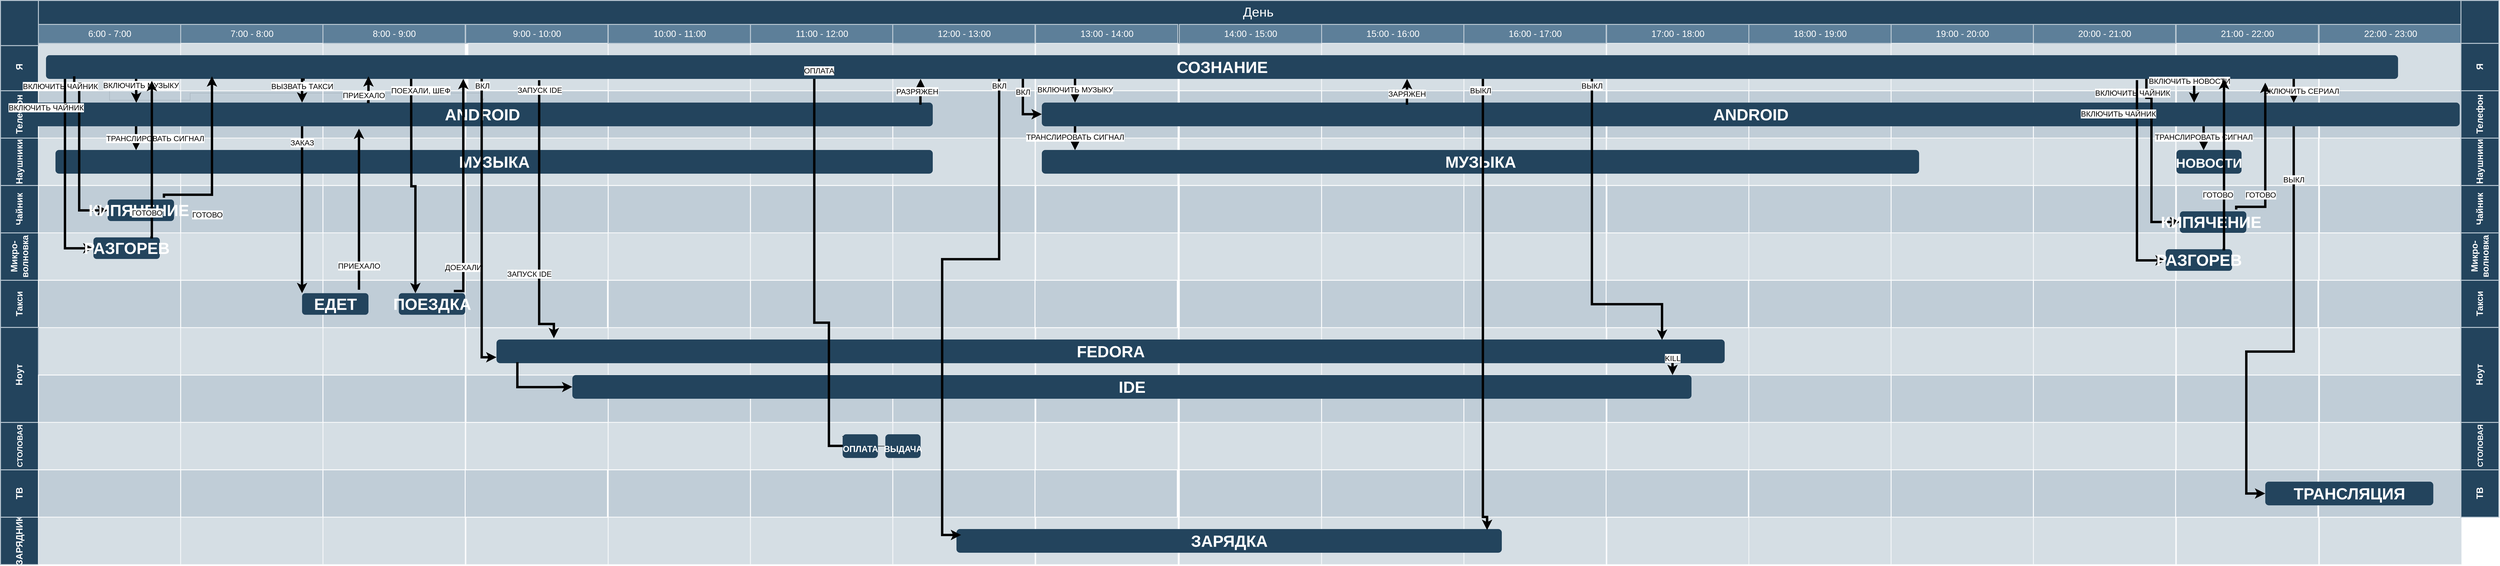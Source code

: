 <mxfile version="24.7.17">
  <diagram id="6a731a19-8d31-9384-78a2-239565b7b9f0" name="Page-1">
    <mxGraphModel dx="5736" dy="2525" grid="1" gridSize="10" guides="1" tooltips="1" connect="1" arrows="1" fold="1" page="1" pageScale="1" pageWidth="1169" pageHeight="827" background="none" math="0" shadow="0">
      <root>
        <mxCell id="0" />
        <mxCell id="1" parent="0" />
        <mxCell id="56" value="День&lt;div style=&quot;font-size: 28px;&quot;&gt;&lt;br style=&quot;font-size: 28px;&quot;&gt;&lt;/div&gt;" style="strokeColor=#BAC8D3;fillColor=#23445D;fontSize=28;strokeWidth=2;fontFamily=Helvetica;html=1;fontColor=#FFFFFF;fontStyle=0;spacingBottom=8;spacingRight=0;spacingLeft=83;align=center;movable=1;resizable=1;rotatable=1;deletable=1;editable=1;locked=0;connectable=1;" parent="1" vertex="1">
          <mxGeometry x="194.3" y="840" width="5160" height="90.5" as="geometry" />
        </mxCell>
        <mxCell id="58" value="Я" style="strokeColor=#BAC8D3;fillColor=#23445D;fontSize=19;strokeWidth=2;horizontal=0;fontFamily=Helvetica;html=1;labelBackgroundColor=none;fontColor=#FFFFFF;movable=1;resizable=1;rotatable=1;deletable=1;editable=1;locked=0;connectable=1;fontStyle=1" parent="1" vertex="1">
          <mxGeometry x="164" y="930.5" width="80" height="100" as="geometry" />
        </mxCell>
        <mxCell id="60" value="Телефон" style="strokeColor=#BAC8D3;fillColor=#23445D;fontSize=19;strokeWidth=2;horizontal=0;fontFamily=Helvetica;html=1;labelBackgroundColor=none;fontColor=#FFFFFF;movable=1;resizable=1;rotatable=1;deletable=1;editable=1;locked=0;connectable=1;fontStyle=1" parent="1" vertex="1">
          <mxGeometry x="164" y="1030.5" width="80" height="100" as="geometry" />
        </mxCell>
        <mxCell id="61" value="Наушники" style="strokeColor=#BAC8D3;fillColor=#23445D;fontSize=19;strokeWidth=2;horizontal=0;fontFamily=Helvetica;html=1;labelBackgroundColor=none;fontColor=#FFFFFF;movable=1;resizable=1;rotatable=1;deletable=1;editable=1;locked=0;connectable=1;fontStyle=1" parent="1" vertex="1">
          <mxGeometry x="164" y="1130.5" width="80" height="100" as="geometry" />
        </mxCell>
        <mxCell id="62" value="Микро-&lt;div style=&quot;font-size: 19px;&quot;&gt;волновка&lt;/div&gt;" style="strokeColor=#BAC8D3;fillColor=#23445D;fontSize=19;strokeWidth=2;horizontal=0;fontFamily=Helvetica;html=1;labelBackgroundColor=none;fontColor=#FFFFFF;movable=1;resizable=1;rotatable=1;deletable=1;editable=1;locked=0;connectable=1;fontStyle=1" parent="1" vertex="1">
          <mxGeometry x="164" y="1330.5" width="80" height="100" as="geometry" />
        </mxCell>
        <mxCell id="63" value="Чайник" style="strokeColor=#BAC8D3;fillColor=#23445D;fontSize=19;strokeWidth=2;horizontal=0;fontFamily=Helvetica;html=1;labelBackgroundColor=none;fontColor=#FFFFFF;movable=1;resizable=1;rotatable=1;deletable=1;editable=1;locked=0;connectable=1;fontStyle=1" parent="1" vertex="1">
          <mxGeometry x="164" y="1230.5" width="80" height="100" as="geometry" />
        </mxCell>
        <mxCell id="66" value="Такси" style="strokeColor=#BAC8D3;fillColor=#23445D;fontSize=19;strokeWidth=2;horizontal=0;fontFamily=Helvetica;html=1;labelBackgroundColor=none;fontColor=#FFFFFF;movable=1;resizable=1;rotatable=1;deletable=1;editable=1;locked=0;connectable=1;fontStyle=1" parent="1" vertex="1">
          <mxGeometry x="164" y="1430.5" width="80" height="100" as="geometry" />
        </mxCell>
        <mxCell id="CzVUw1rfe5rizMdAcNrG-144" value="" style="edgeStyle=orthogonalEdgeStyle;rounded=0;orthogonalLoop=1;jettySize=auto;html=1;" parent="1" source="68" target="t2t711HkK6r732e78ImL-521" edge="1">
          <mxGeometry relative="1" as="geometry" />
        </mxCell>
        <mxCell id="68" value="" style="strokeColor=#FFFFFF;fillColor=#BAC8D3;fontSize=18;strokeWidth=2;fontFamily=Helvetica;html=1;opacity=60;movable=1;resizable=1;rotatable=1;deletable=1;editable=1;locked=0;connectable=1;" parent="1" vertex="1">
          <mxGeometry x="244" y="930.5" width="300" height="100" as="geometry" />
        </mxCell>
        <mxCell id="69" value="" style="strokeColor=#FFFFFF;fillColor=#BAC8D3;fontSize=18;strokeWidth=2;fontFamily=Helvetica;html=1;opacity=90;movable=1;resizable=1;rotatable=1;deletable=1;editable=1;locked=0;connectable=1;" parent="1" vertex="1">
          <mxGeometry x="244" y="1030.5" width="300" height="100" as="geometry" />
        </mxCell>
        <mxCell id="70" value="" style="strokeColor=#FFFFFF;fillColor=#BAC8D3;fontSize=18;strokeWidth=2;fontFamily=Helvetica;html=1;opacity=60;movable=1;resizable=1;rotatable=1;deletable=1;editable=1;locked=0;connectable=1;" parent="1" vertex="1">
          <mxGeometry x="244" y="1130.5" width="300" height="100" as="geometry" />
        </mxCell>
        <mxCell id="71" value="" style="strokeColor=#FFFFFF;fillColor=#BAC8D3;fontSize=18;strokeWidth=2;fontFamily=Helvetica;html=1;opacity=90;movable=1;resizable=1;rotatable=1;deletable=1;editable=1;locked=0;connectable=1;" parent="1" vertex="1">
          <mxGeometry x="244" y="1230.5" width="300" height="100" as="geometry" />
        </mxCell>
        <mxCell id="72" value="" style="strokeColor=#FFFFFF;fillColor=#BAC8D3;fontSize=18;strokeWidth=2;fontFamily=Helvetica;html=1;opacity=60;movable=1;resizable=1;rotatable=1;deletable=1;editable=1;locked=0;connectable=1;" parent="1" vertex="1">
          <mxGeometry x="244" y="1330.5" width="300" height="100" as="geometry" />
        </mxCell>
        <mxCell id="73" value="" style="strokeColor=#FFFFFF;fillColor=#BAC8D3;fontSize=18;strokeWidth=2;fontFamily=Helvetica;html=1;opacity=90;movable=1;resizable=1;rotatable=1;deletable=1;editable=1;locked=0;connectable=1;" parent="1" vertex="1">
          <mxGeometry x="244" y="1430.5" width="300" height="100" as="geometry" />
        </mxCell>
        <mxCell id="74" value="" style="strokeColor=#FFFFFF;fillColor=#BAC8D3;fontSize=18;strokeWidth=2;fontFamily=Helvetica;html=1;opacity=60;movable=1;resizable=1;rotatable=1;deletable=1;editable=1;locked=0;connectable=1;" parent="1" vertex="1">
          <mxGeometry x="244" y="1530.5" width="300" height="100" as="geometry" />
        </mxCell>
        <mxCell id="75" value="" style="strokeColor=#FFFFFF;fillColor=#BAC8D3;fontSize=18;strokeWidth=2;fontFamily=Helvetica;html=1;opacity=60;movable=1;resizable=1;rotatable=1;deletable=1;editable=1;locked=0;connectable=1;" parent="1" vertex="1">
          <mxGeometry x="843.997" y="930.5" width="300" height="100" as="geometry" />
        </mxCell>
        <mxCell id="76" value="" style="strokeColor=#FFFFFF;fillColor=#BAC8D3;fontSize=18;strokeWidth=2;fontFamily=Helvetica;html=1;opacity=90;movable=1;resizable=1;rotatable=1;deletable=1;editable=1;locked=0;connectable=1;" parent="1" vertex="1">
          <mxGeometry x="843.997" y="1030.5" width="300" height="100" as="geometry" />
        </mxCell>
        <mxCell id="77" value="" style="strokeColor=#FFFFFF;fillColor=#BAC8D3;fontSize=18;strokeWidth=2;fontFamily=Helvetica;html=1;opacity=60;movable=1;resizable=1;rotatable=1;deletable=1;editable=1;locked=0;connectable=1;" parent="1" vertex="1">
          <mxGeometry x="843.997" y="1130.5" width="300" height="100" as="geometry" />
        </mxCell>
        <mxCell id="78" value="" style="strokeColor=#FFFFFF;fillColor=#BAC8D3;fontSize=18;strokeWidth=2;fontFamily=Helvetica;html=1;opacity=90;movable=1;resizable=1;rotatable=1;deletable=1;editable=1;locked=0;connectable=1;" parent="1" vertex="1">
          <mxGeometry x="843.997" y="1230.5" width="300" height="100" as="geometry" />
        </mxCell>
        <mxCell id="79" value="" style="strokeColor=#FFFFFF;fillColor=#BAC8D3;fontSize=18;strokeWidth=2;fontFamily=Helvetica;html=1;opacity=60;movable=1;resizable=1;rotatable=1;deletable=1;editable=1;locked=0;connectable=1;" parent="1" vertex="1">
          <mxGeometry x="843.997" y="1330.5" width="300" height="100" as="geometry" />
        </mxCell>
        <mxCell id="80" value="" style="strokeColor=#FFFFFF;fillColor=#BAC8D3;fontSize=18;strokeWidth=2;fontFamily=Helvetica;html=1;opacity=90;movable=1;resizable=1;rotatable=1;deletable=1;editable=1;locked=0;connectable=1;" parent="1" vertex="1">
          <mxGeometry x="843.997" y="1430.5" width="300" height="100" as="geometry" />
        </mxCell>
        <mxCell id="81" value="" style="strokeColor=#FFFFFF;fillColor=#BAC8D3;fontSize=18;strokeWidth=2;fontFamily=Helvetica;html=1;opacity=60;fontStyle=4;movable=1;resizable=1;rotatable=1;deletable=1;editable=1;locked=0;connectable=1;" parent="1" vertex="1">
          <mxGeometry x="843.997" y="1530.5" width="300" height="100" as="geometry" />
        </mxCell>
        <mxCell id="140" value="" style="group;movable=1;resizable=1;rotatable=1;deletable=1;editable=1;locked=0;connectable=1;" parent="1" vertex="1" connectable="0">
          <mxGeometry x="244" y="890.5" width="300" height="40" as="geometry" />
        </mxCell>
        <mxCell id="141" value="6:00 - 7:00" style="strokeColor=#BAC8D3;fillColor=#5d7f99;fontSize=19;strokeWidth=2;fontFamily=Helvetica;html=1;labelBackgroundColor=none;fontColor=#FFFFFF;movable=1;resizable=1;rotatable=1;deletable=1;editable=1;locked=0;connectable=1;" parent="140" vertex="1">
          <mxGeometry width="300.0" height="40" as="geometry" />
        </mxCell>
        <mxCell id="142" value="7:00 - 8:00" style="strokeColor=#BAC8D3;fillColor=#5d7f99;fontSize=19;strokeWidth=2;fontFamily=Helvetica;html=1;labelBackgroundColor=none;fontColor=#FFFFFF;movable=1;resizable=1;rotatable=1;deletable=1;editable=1;locked=0;connectable=1;" parent="140" vertex="1">
          <mxGeometry x="300.0" width="300.0" height="40" as="geometry" />
        </mxCell>
        <mxCell id="143" value="8:00 - 9:00" style="strokeColor=#BAC8D3;fillColor=#5d7f99;fontSize=19;strokeWidth=2;fontFamily=Helvetica;html=1;labelBackgroundColor=none;fontColor=#FFFFFF;movable=1;resizable=1;rotatable=1;deletable=1;editable=1;locked=0;connectable=1;" parent="140" vertex="1">
          <mxGeometry x="599.999" width="300" height="40" as="geometry" />
        </mxCell>
        <mxCell id="t2t711HkK6r732e78ImL-143" value="9:00 - 10:00" style="strokeColor=#BAC8D3;fillColor=#5d7f99;fontSize=19;strokeWidth=2;fontFamily=Helvetica;html=1;labelBackgroundColor=none;fontColor=#FFFFFF;movable=1;resizable=1;rotatable=1;deletable=1;editable=1;locked=0;connectable=1;" parent="1" vertex="1">
          <mxGeometry x="1144.998" y="890.5" width="300" height="40" as="geometry" />
        </mxCell>
        <mxCell id="t2t711HkK6r732e78ImL-147" value="" style="strokeColor=#FFFFFF;fillColor=#BAC8D3;fontSize=18;strokeWidth=2;fontFamily=Helvetica;html=1;opacity=60;movable=1;resizable=1;rotatable=1;deletable=1;editable=1;locked=0;connectable=1;" parent="1" vertex="1">
          <mxGeometry x="1150" y="930.5" width="295.32" height="99.5" as="geometry" />
        </mxCell>
        <mxCell id="t2t711HkK6r732e78ImL-148" value="" style="strokeColor=#FFFFFF;fillColor=#BAC8D3;fontSize=18;strokeWidth=2;fontFamily=Helvetica;html=1;opacity=90;movable=1;resizable=1;rotatable=1;deletable=1;editable=1;locked=0;connectable=1;" parent="1" vertex="1">
          <mxGeometry x="1145.653" y="1030.5" width="300" height="100" as="geometry" />
        </mxCell>
        <mxCell id="t2t711HkK6r732e78ImL-149" value="" style="strokeColor=#FFFFFF;fillColor=#BAC8D3;fontSize=18;strokeWidth=2;fontFamily=Helvetica;html=1;opacity=60;movable=1;resizable=1;rotatable=1;deletable=1;editable=1;locked=0;connectable=1;" parent="1" vertex="1">
          <mxGeometry x="1144.993" y="1130.5" width="300" height="100" as="geometry" />
        </mxCell>
        <mxCell id="t2t711HkK6r732e78ImL-150" value="" style="strokeColor=#FFFFFF;fillColor=#BAC8D3;fontSize=18;strokeWidth=2;fontFamily=Helvetica;html=1;opacity=60;movable=1;resizable=1;rotatable=1;deletable=1;editable=1;locked=0;connectable=1;" parent="1" vertex="1">
          <mxGeometry x="1145.323" y="1330.5" width="300" height="100" as="geometry" />
        </mxCell>
        <mxCell id="t2t711HkK6r732e78ImL-151" value="" style="strokeColor=#FFFFFF;fillColor=#BAC8D3;fontSize=18;strokeWidth=2;fontFamily=Helvetica;html=1;opacity=60;movable=1;resizable=1;rotatable=1;deletable=1;editable=1;locked=0;connectable=1;" parent="1" vertex="1">
          <mxGeometry x="1145.653" y="1530.5" width="300" height="100" as="geometry" />
        </mxCell>
        <mxCell id="t2t711HkK6r732e78ImL-152" value="" style="strokeColor=#FFFFFF;fillColor=#BAC8D3;fontSize=18;strokeWidth=2;fontFamily=Helvetica;html=1;opacity=90;movable=1;resizable=1;rotatable=1;deletable=1;editable=1;locked=0;connectable=1;" parent="1" vertex="1">
          <mxGeometry x="1143.993" y="1430.5" width="300" height="100" as="geometry" />
        </mxCell>
        <mxCell id="t2t711HkK6r732e78ImL-153" value="" style="strokeColor=#FFFFFF;fillColor=#BAC8D3;fontSize=18;strokeWidth=2;fontFamily=Helvetica;html=1;opacity=90;movable=1;resizable=1;rotatable=1;deletable=1;editable=1;locked=0;connectable=1;" parent="1" vertex="1">
          <mxGeometry x="1145.653" y="1230.5" width="300" height="100" as="geometry" />
        </mxCell>
        <mxCell id="t2t711HkK6r732e78ImL-175" value="" style="strokeColor=#FFFFFF;fillColor=#BAC8D3;fontSize=18;strokeWidth=2;fontFamily=Helvetica;html=1;opacity=90;movable=1;resizable=1;rotatable=1;deletable=1;editable=1;locked=0;connectable=1;" parent="1" vertex="1">
          <mxGeometry x="543.997" y="1030.5" width="300" height="100" as="geometry" />
        </mxCell>
        <mxCell id="t2t711HkK6r732e78ImL-176" value="" style="strokeColor=#FFFFFF;fillColor=#BAC8D3;fontSize=18;strokeWidth=2;fontFamily=Helvetica;html=1;opacity=60;movable=1;resizable=1;rotatable=1;deletable=1;editable=1;locked=0;connectable=1;" parent="1" vertex="1">
          <mxGeometry x="543.997" y="1130.5" width="300" height="100" as="geometry" />
        </mxCell>
        <mxCell id="t2t711HkK6r732e78ImL-177" value="" style="strokeColor=#FFFFFF;fillColor=#BAC8D3;fontSize=18;strokeWidth=2;fontFamily=Helvetica;html=1;opacity=90;movable=1;resizable=1;rotatable=1;deletable=1;editable=1;locked=0;connectable=1;" parent="1" vertex="1">
          <mxGeometry x="543.997" y="1230.5" width="300" height="100" as="geometry" />
        </mxCell>
        <mxCell id="t2t711HkK6r732e78ImL-178" value="" style="strokeColor=#FFFFFF;fillColor=#BAC8D3;fontSize=18;strokeWidth=2;fontFamily=Helvetica;html=1;opacity=60;movable=1;resizable=1;rotatable=1;deletable=1;editable=1;locked=0;connectable=1;" parent="1" vertex="1">
          <mxGeometry x="543.997" y="1330.5" width="300" height="100" as="geometry" />
        </mxCell>
        <mxCell id="t2t711HkK6r732e78ImL-179" value="" style="strokeColor=#FFFFFF;fillColor=#BAC8D3;fontSize=18;strokeWidth=2;fontFamily=Helvetica;html=1;opacity=90;movable=1;resizable=1;rotatable=1;deletable=1;editable=1;locked=0;connectable=1;" parent="1" vertex="1">
          <mxGeometry x="543.997" y="1430.5" width="300" height="100" as="geometry" />
        </mxCell>
        <mxCell id="t2t711HkK6r732e78ImL-180" value="" style="strokeColor=#FFFFFF;fillColor=#BAC8D3;fontSize=18;strokeWidth=2;fontFamily=Helvetica;html=1;opacity=60;fontStyle=4;movable=1;resizable=1;rotatable=1;deletable=1;editable=1;locked=0;connectable=1;" parent="1" vertex="1">
          <mxGeometry x="543.997" y="1530.5" width="300" height="100" as="geometry" />
        </mxCell>
        <mxCell id="t2t711HkK6r732e78ImL-181" value="" style="strokeColor=#FFFFFF;fillColor=#BAC8D3;fontSize=18;strokeWidth=2;fontFamily=Helvetica;html=1;opacity=60;movable=1;resizable=1;rotatable=1;deletable=1;editable=1;locked=0;connectable=1;" parent="1" vertex="1">
          <mxGeometry x="543.997" y="930.5" width="300" height="100" as="geometry" />
        </mxCell>
        <mxCell id="t2t711HkK6r732e78ImL-182" value="" style="strokeColor=#FFFFFF;fillColor=#BAC8D3;fontSize=18;strokeWidth=2;fontFamily=Helvetica;html=1;opacity=60;movable=1;resizable=1;rotatable=1;deletable=1;editable=1;locked=0;connectable=1;" parent="1" vertex="1">
          <mxGeometry x="1445.65" y="930.5" width="300" height="100" as="geometry" />
        </mxCell>
        <mxCell id="t2t711HkK6r732e78ImL-183" value="" style="strokeColor=#FFFFFF;fillColor=#BAC8D3;fontSize=18;strokeWidth=2;fontFamily=Helvetica;html=1;opacity=90;movable=1;resizable=1;rotatable=1;deletable=1;editable=1;locked=0;connectable=1;" parent="1" vertex="1">
          <mxGeometry x="1445.65" y="1030.5" width="300" height="100" as="geometry" />
        </mxCell>
        <mxCell id="t2t711HkK6r732e78ImL-184" value="" style="strokeColor=#FFFFFF;fillColor=#BAC8D3;fontSize=18;strokeWidth=2;fontFamily=Helvetica;html=1;opacity=60;movable=1;resizable=1;rotatable=1;deletable=1;editable=1;locked=0;connectable=1;" parent="1" vertex="1">
          <mxGeometry x="1445.65" y="1130.5" width="300" height="100" as="geometry" />
        </mxCell>
        <mxCell id="t2t711HkK6r732e78ImL-185" value="" style="strokeColor=#FFFFFF;fillColor=#BAC8D3;fontSize=18;strokeWidth=2;fontFamily=Helvetica;html=1;opacity=90;movable=1;resizable=1;rotatable=1;deletable=1;editable=1;locked=0;connectable=1;" parent="1" vertex="1">
          <mxGeometry x="1445.65" y="1230.5" width="300" height="100" as="geometry" />
        </mxCell>
        <mxCell id="t2t711HkK6r732e78ImL-186" value="" style="strokeColor=#FFFFFF;fillColor=#BAC8D3;fontSize=18;strokeWidth=2;fontFamily=Helvetica;html=1;opacity=60;movable=1;resizable=1;rotatable=1;deletable=1;editable=1;locked=0;connectable=1;" parent="1" vertex="1">
          <mxGeometry x="1445.65" y="1330.5" width="300" height="100" as="geometry" />
        </mxCell>
        <mxCell id="t2t711HkK6r732e78ImL-187" value="" style="strokeColor=#FFFFFF;fillColor=#BAC8D3;fontSize=18;strokeWidth=2;fontFamily=Helvetica;html=1;opacity=90;movable=1;resizable=1;rotatable=1;deletable=1;editable=1;locked=0;connectable=1;" parent="1" vertex="1">
          <mxGeometry x="1445.65" y="1430.5" width="300" height="100" as="geometry" />
        </mxCell>
        <mxCell id="t2t711HkK6r732e78ImL-188" value="" style="strokeColor=#FFFFFF;fillColor=#BAC8D3;fontSize=18;strokeWidth=2;fontFamily=Helvetica;html=1;opacity=60;movable=1;resizable=1;rotatable=1;deletable=1;editable=1;locked=0;connectable=1;" parent="1" vertex="1">
          <mxGeometry x="1445.65" y="1530.5" width="300" height="100" as="geometry" />
        </mxCell>
        <mxCell id="t2t711HkK6r732e78ImL-189" value="" style="strokeColor=#FFFFFF;fillColor=#BAC8D3;fontSize=18;strokeWidth=2;fontFamily=Helvetica;html=1;opacity=60;movable=1;resizable=1;rotatable=1;deletable=1;editable=1;locked=0;connectable=1;" parent="1" vertex="1">
          <mxGeometry x="2045.647" y="930.5" width="300" height="100" as="geometry" />
        </mxCell>
        <mxCell id="t2t711HkK6r732e78ImL-190" value="" style="strokeColor=#FFFFFF;fillColor=#BAC8D3;fontSize=18;strokeWidth=2;fontFamily=Helvetica;html=1;opacity=90;movable=1;resizable=1;rotatable=1;deletable=1;editable=1;locked=0;connectable=1;" parent="1" vertex="1">
          <mxGeometry x="2045.647" y="1030.5" width="300" height="100" as="geometry" />
        </mxCell>
        <mxCell id="t2t711HkK6r732e78ImL-191" value="" style="strokeColor=#FFFFFF;fillColor=#BAC8D3;fontSize=18;strokeWidth=2;fontFamily=Helvetica;html=1;opacity=60;movable=1;resizable=1;rotatable=1;deletable=1;editable=1;locked=0;connectable=1;" parent="1" vertex="1">
          <mxGeometry x="2045.647" y="1130.5" width="300" height="100" as="geometry" />
        </mxCell>
        <mxCell id="t2t711HkK6r732e78ImL-192" value="" style="strokeColor=#FFFFFF;fillColor=#BAC8D3;fontSize=18;strokeWidth=2;fontFamily=Helvetica;html=1;opacity=90;movable=1;resizable=1;rotatable=1;deletable=1;editable=1;locked=0;connectable=1;" parent="1" vertex="1">
          <mxGeometry x="2045.647" y="1230.5" width="300" height="100" as="geometry" />
        </mxCell>
        <mxCell id="t2t711HkK6r732e78ImL-193" value="" style="strokeColor=#FFFFFF;fillColor=#BAC8D3;fontSize=18;strokeWidth=2;fontFamily=Helvetica;html=1;opacity=60;movable=1;resizable=1;rotatable=1;deletable=1;editable=1;locked=0;connectable=1;" parent="1" vertex="1">
          <mxGeometry x="2045.647" y="1330.5" width="300" height="100" as="geometry" />
        </mxCell>
        <mxCell id="t2t711HkK6r732e78ImL-194" value="" style="strokeColor=#FFFFFF;fillColor=#BAC8D3;fontSize=18;strokeWidth=2;fontFamily=Helvetica;html=1;opacity=90;movable=1;resizable=1;rotatable=1;deletable=1;editable=1;locked=0;connectable=1;" parent="1" vertex="1">
          <mxGeometry x="2045.647" y="1430.5" width="300" height="100" as="geometry" />
        </mxCell>
        <mxCell id="t2t711HkK6r732e78ImL-195" value="" style="strokeColor=#FFFFFF;fillColor=#BAC8D3;fontSize=18;strokeWidth=2;fontFamily=Helvetica;html=1;opacity=60;fontStyle=4;movable=1;resizable=1;rotatable=1;deletable=1;editable=1;locked=0;connectable=1;" parent="1" vertex="1">
          <mxGeometry x="2045.647" y="1530.5" width="300" height="100" as="geometry" />
        </mxCell>
        <mxCell id="t2t711HkK6r732e78ImL-196" value="" style="group;movable=1;resizable=1;rotatable=1;deletable=1;editable=1;locked=0;connectable=1;" parent="1" vertex="1" connectable="0">
          <mxGeometry x="1445.65" y="890.5" width="300" height="40" as="geometry" />
        </mxCell>
        <mxCell id="t2t711HkK6r732e78ImL-197" value="10:00 - 11:00" style="strokeColor=#BAC8D3;fillColor=#5d7f99;fontSize=19;strokeWidth=2;fontFamily=Helvetica;html=1;labelBackgroundColor=none;fontColor=#FFFFFF;movable=1;resizable=1;rotatable=1;deletable=1;editable=1;locked=0;connectable=1;" parent="t2t711HkK6r732e78ImL-196" vertex="1">
          <mxGeometry width="300.0" height="40" as="geometry" />
        </mxCell>
        <mxCell id="t2t711HkK6r732e78ImL-198" value="11:00 - 12:00" style="strokeColor=#BAC8D3;fillColor=#5d7f99;fontSize=19;strokeWidth=2;fontFamily=Helvetica;html=1;labelBackgroundColor=none;fontColor=#FFFFFF;movable=1;resizable=1;rotatable=1;deletable=1;editable=1;locked=0;connectable=1;" parent="t2t711HkK6r732e78ImL-196" vertex="1">
          <mxGeometry x="300.0" width="300.0" height="40" as="geometry" />
        </mxCell>
        <mxCell id="t2t711HkK6r732e78ImL-199" value="12:00 - 13:00" style="strokeColor=#BAC8D3;fillColor=#5d7f99;fontSize=19;strokeWidth=2;fontFamily=Helvetica;html=1;labelBackgroundColor=none;fontColor=#FFFFFF;movable=1;resizable=1;rotatable=1;deletable=1;editable=1;locked=0;connectable=1;" parent="t2t711HkK6r732e78ImL-196" vertex="1">
          <mxGeometry x="599.999" width="300" height="40" as="geometry" />
        </mxCell>
        <mxCell id="t2t711HkK6r732e78ImL-200" value="13:00 - 14:00" style="strokeColor=#BAC8D3;fillColor=#5d7f99;fontSize=19;strokeWidth=2;fontFamily=Helvetica;html=1;labelBackgroundColor=none;fontColor=#FFFFFF;movable=1;resizable=1;rotatable=1;deletable=1;editable=1;locked=0;connectable=1;" parent="1" vertex="1">
          <mxGeometry x="2346.648" y="890.5" width="300" height="40" as="geometry" />
        </mxCell>
        <mxCell id="t2t711HkK6r732e78ImL-201" value="" style="strokeColor=#FFFFFF;fillColor=#BAC8D3;fontSize=18;strokeWidth=2;fontFamily=Helvetica;html=1;opacity=60;movable=1;resizable=1;rotatable=1;deletable=1;editable=1;locked=0;connectable=1;" parent="1" vertex="1">
          <mxGeometry x="2346.973" y="930.5" width="300" height="100" as="geometry" />
        </mxCell>
        <mxCell id="t2t711HkK6r732e78ImL-202" value="" style="strokeColor=#FFFFFF;fillColor=#BAC8D3;fontSize=18;strokeWidth=2;fontFamily=Helvetica;html=1;opacity=90;movable=1;resizable=1;rotatable=1;deletable=1;editable=1;locked=0;connectable=1;" parent="1" vertex="1">
          <mxGeometry x="2347.303" y="1030.5" width="300" height="100" as="geometry" />
        </mxCell>
        <mxCell id="t2t711HkK6r732e78ImL-203" value="" style="strokeColor=#FFFFFF;fillColor=#BAC8D3;fontSize=18;strokeWidth=2;fontFamily=Helvetica;html=1;opacity=60;movable=1;resizable=1;rotatable=1;deletable=1;editable=1;locked=0;connectable=1;" parent="1" vertex="1">
          <mxGeometry x="2346.643" y="1130.5" width="300" height="100" as="geometry" />
        </mxCell>
        <mxCell id="t2t711HkK6r732e78ImL-204" value="" style="strokeColor=#FFFFFF;fillColor=#BAC8D3;fontSize=18;strokeWidth=2;fontFamily=Helvetica;html=1;opacity=60;movable=1;resizable=1;rotatable=1;deletable=1;editable=1;locked=0;connectable=1;" parent="1" vertex="1">
          <mxGeometry x="2346.973" y="1330.5" width="300" height="100" as="geometry" />
        </mxCell>
        <mxCell id="t2t711HkK6r732e78ImL-205" value="" style="strokeColor=#FFFFFF;fillColor=#BAC8D3;fontSize=18;strokeWidth=2;fontFamily=Helvetica;html=1;opacity=60;movable=1;resizable=1;rotatable=1;deletable=1;editable=1;locked=0;connectable=1;" parent="1" vertex="1">
          <mxGeometry x="2347.303" y="1530.5" width="300" height="100" as="geometry" />
        </mxCell>
        <mxCell id="t2t711HkK6r732e78ImL-206" value="" style="strokeColor=#FFFFFF;fillColor=#BAC8D3;fontSize=18;strokeWidth=2;fontFamily=Helvetica;html=1;opacity=90;movable=1;resizable=1;rotatable=1;deletable=1;editable=1;locked=0;connectable=1;" parent="1" vertex="1">
          <mxGeometry x="2345.643" y="1430.5" width="300" height="100" as="geometry" />
        </mxCell>
        <mxCell id="t2t711HkK6r732e78ImL-207" value="" style="strokeColor=#FFFFFF;fillColor=#BAC8D3;fontSize=18;strokeWidth=2;fontFamily=Helvetica;html=1;opacity=90;movable=1;resizable=1;rotatable=1;deletable=1;editable=1;locked=0;connectable=1;" parent="1" vertex="1">
          <mxGeometry x="2347.303" y="1230.5" width="300" height="100" as="geometry" />
        </mxCell>
        <mxCell id="t2t711HkK6r732e78ImL-208" value="" style="strokeColor=#FFFFFF;fillColor=#BAC8D3;fontSize=18;strokeWidth=2;fontFamily=Helvetica;html=1;opacity=90;movable=1;resizable=1;rotatable=1;deletable=1;editable=1;locked=0;connectable=1;" parent="1" vertex="1">
          <mxGeometry x="1745.647" y="1030.5" width="300" height="100" as="geometry" />
        </mxCell>
        <mxCell id="t2t711HkK6r732e78ImL-209" value="" style="strokeColor=#FFFFFF;fillColor=#BAC8D3;fontSize=18;strokeWidth=2;fontFamily=Helvetica;html=1;opacity=60;movable=1;resizable=1;rotatable=1;deletable=1;editable=1;locked=0;connectable=1;" parent="1" vertex="1">
          <mxGeometry x="1745.647" y="1130.5" width="300" height="100" as="geometry" />
        </mxCell>
        <mxCell id="t2t711HkK6r732e78ImL-210" value="" style="strokeColor=#FFFFFF;fillColor=#BAC8D3;fontSize=18;strokeWidth=2;fontFamily=Helvetica;html=1;opacity=90;movable=1;resizable=1;rotatable=1;deletable=1;editable=1;locked=0;connectable=1;" parent="1" vertex="1">
          <mxGeometry x="1745.647" y="1230.5" width="300" height="100" as="geometry" />
        </mxCell>
        <mxCell id="t2t711HkK6r732e78ImL-211" value="" style="strokeColor=#FFFFFF;fillColor=#BAC8D3;fontSize=18;strokeWidth=2;fontFamily=Helvetica;html=1;opacity=60;movable=1;resizable=1;rotatable=1;deletable=1;editable=1;locked=0;connectable=1;" parent="1" vertex="1">
          <mxGeometry x="1745.647" y="1330.5" width="300" height="100" as="geometry" />
        </mxCell>
        <mxCell id="t2t711HkK6r732e78ImL-212" value="" style="strokeColor=#FFFFFF;fillColor=#BAC8D3;fontSize=18;strokeWidth=2;fontFamily=Helvetica;html=1;opacity=90;movable=1;resizable=1;rotatable=1;deletable=1;editable=1;locked=0;connectable=1;" parent="1" vertex="1">
          <mxGeometry x="1745.647" y="1430.5" width="300" height="100" as="geometry" />
        </mxCell>
        <mxCell id="t2t711HkK6r732e78ImL-213" value="" style="strokeColor=#FFFFFF;fillColor=#BAC8D3;fontSize=18;strokeWidth=2;fontFamily=Helvetica;html=1;opacity=60;fontStyle=4;movable=1;resizable=1;rotatable=1;deletable=1;editable=1;locked=0;connectable=1;" parent="1" vertex="1">
          <mxGeometry x="1745.647" y="1530.5" width="300" height="100" as="geometry" />
        </mxCell>
        <mxCell id="t2t711HkK6r732e78ImL-214" value="" style="strokeColor=#FFFFFF;fillColor=#BAC8D3;fontSize=18;strokeWidth=2;fontFamily=Helvetica;html=1;opacity=60;movable=1;resizable=1;rotatable=1;deletable=1;editable=1;locked=0;connectable=1;" parent="1" vertex="1">
          <mxGeometry x="1745.647" y="930.5" width="300" height="100" as="geometry" />
        </mxCell>
        <mxCell id="t2t711HkK6r732e78ImL-215" value="" style="strokeColor=#FFFFFF;fillColor=#BAC8D3;fontSize=18;strokeWidth=2;fontFamily=Helvetica;html=1;opacity=60;movable=1;resizable=1;rotatable=1;deletable=1;editable=1;locked=0;connectable=1;" parent="1" vertex="1">
          <mxGeometry x="2650" y="930.5" width="300" height="100" as="geometry" />
        </mxCell>
        <mxCell id="t2t711HkK6r732e78ImL-216" value="" style="strokeColor=#FFFFFF;fillColor=#BAC8D3;fontSize=18;strokeWidth=2;fontFamily=Helvetica;html=1;opacity=90;movable=1;resizable=1;rotatable=1;deletable=1;editable=1;locked=0;connectable=1;" parent="1" vertex="1">
          <mxGeometry x="2650" y="1030.5" width="300" height="100" as="geometry" />
        </mxCell>
        <mxCell id="t2t711HkK6r732e78ImL-217" value="" style="strokeColor=#FFFFFF;fillColor=#BAC8D3;fontSize=18;strokeWidth=2;fontFamily=Helvetica;html=1;opacity=60;movable=1;resizable=1;rotatable=1;deletable=1;editable=1;locked=0;connectable=1;" parent="1" vertex="1">
          <mxGeometry x="2650" y="1130.5" width="300" height="100" as="geometry" />
        </mxCell>
        <mxCell id="t2t711HkK6r732e78ImL-218" value="" style="strokeColor=#FFFFFF;fillColor=#BAC8D3;fontSize=18;strokeWidth=2;fontFamily=Helvetica;html=1;opacity=90;movable=1;resizable=1;rotatable=1;deletable=1;editable=1;locked=0;connectable=1;" parent="1" vertex="1">
          <mxGeometry x="2650" y="1230.5" width="300" height="100" as="geometry" />
        </mxCell>
        <mxCell id="t2t711HkK6r732e78ImL-219" value="" style="strokeColor=#FFFFFF;fillColor=#BAC8D3;fontSize=18;strokeWidth=2;fontFamily=Helvetica;html=1;opacity=60;movable=1;resizable=1;rotatable=1;deletable=1;editable=1;locked=0;connectable=1;" parent="1" vertex="1">
          <mxGeometry x="2650" y="1330.5" width="300" height="100" as="geometry" />
        </mxCell>
        <mxCell id="t2t711HkK6r732e78ImL-220" value="" style="strokeColor=#FFFFFF;fillColor=#BAC8D3;fontSize=18;strokeWidth=2;fontFamily=Helvetica;html=1;opacity=90;movable=1;resizable=1;rotatable=1;deletable=1;editable=1;locked=0;connectable=1;" parent="1" vertex="1">
          <mxGeometry x="2650" y="1430.5" width="300" height="100" as="geometry" />
        </mxCell>
        <mxCell id="t2t711HkK6r732e78ImL-221" value="" style="strokeColor=#FFFFFF;fillColor=#BAC8D3;fontSize=18;strokeWidth=2;fontFamily=Helvetica;html=1;opacity=60;movable=1;resizable=1;rotatable=1;deletable=1;editable=1;locked=0;connectable=1;" parent="1" vertex="1">
          <mxGeometry x="2650" y="1530.5" width="300" height="100" as="geometry" />
        </mxCell>
        <mxCell id="t2t711HkK6r732e78ImL-222" value="" style="strokeColor=#FFFFFF;fillColor=#BAC8D3;fontSize=18;strokeWidth=2;fontFamily=Helvetica;html=1;opacity=60;movable=1;resizable=1;rotatable=1;deletable=1;editable=1;locked=0;connectable=1;" parent="1" vertex="1">
          <mxGeometry x="3249.997" y="930.5" width="300" height="100" as="geometry" />
        </mxCell>
        <mxCell id="t2t711HkK6r732e78ImL-223" value="" style="strokeColor=#FFFFFF;fillColor=#BAC8D3;fontSize=18;strokeWidth=2;fontFamily=Helvetica;html=1;opacity=90;movable=1;resizable=1;rotatable=1;deletable=1;editable=1;locked=0;connectable=1;" parent="1" vertex="1">
          <mxGeometry x="3249.997" y="1030.5" width="300" height="100" as="geometry" />
        </mxCell>
        <mxCell id="t2t711HkK6r732e78ImL-224" value="" style="strokeColor=#FFFFFF;fillColor=#BAC8D3;fontSize=18;strokeWidth=2;fontFamily=Helvetica;html=1;opacity=60;movable=1;resizable=1;rotatable=1;deletable=1;editable=1;locked=0;connectable=1;" parent="1" vertex="1">
          <mxGeometry x="3249.997" y="1130.5" width="300" height="100" as="geometry" />
        </mxCell>
        <mxCell id="t2t711HkK6r732e78ImL-225" value="" style="strokeColor=#FFFFFF;fillColor=#BAC8D3;fontSize=18;strokeWidth=2;fontFamily=Helvetica;html=1;opacity=90;movable=1;resizable=1;rotatable=1;deletable=1;editable=1;locked=0;connectable=1;" parent="1" vertex="1">
          <mxGeometry x="3249.997" y="1230.5" width="300" height="100" as="geometry" />
        </mxCell>
        <mxCell id="t2t711HkK6r732e78ImL-226" value="" style="strokeColor=#FFFFFF;fillColor=#BAC8D3;fontSize=18;strokeWidth=2;fontFamily=Helvetica;html=1;opacity=60;movable=1;resizable=1;rotatable=1;deletable=1;editable=1;locked=0;connectable=1;" parent="1" vertex="1">
          <mxGeometry x="3249.997" y="1330.5" width="300" height="100" as="geometry" />
        </mxCell>
        <mxCell id="t2t711HkK6r732e78ImL-227" value="" style="strokeColor=#FFFFFF;fillColor=#BAC8D3;fontSize=18;strokeWidth=2;fontFamily=Helvetica;html=1;opacity=90;movable=1;resizable=1;rotatable=1;deletable=1;editable=1;locked=0;connectable=1;" parent="1" vertex="1">
          <mxGeometry x="3249.997" y="1430.5" width="300" height="100" as="geometry" />
        </mxCell>
        <mxCell id="t2t711HkK6r732e78ImL-228" value="" style="strokeColor=#FFFFFF;fillColor=#BAC8D3;fontSize=18;strokeWidth=2;fontFamily=Helvetica;html=1;opacity=60;fontStyle=4;movable=1;resizable=1;rotatable=1;deletable=1;editable=1;locked=0;connectable=1;" parent="1" vertex="1">
          <mxGeometry x="3249.997" y="1530.5" width="300" height="100" as="geometry" />
        </mxCell>
        <mxCell id="t2t711HkK6r732e78ImL-229" value="" style="group;movable=1;resizable=1;rotatable=1;deletable=1;editable=1;locked=0;connectable=1;" parent="1" vertex="1" connectable="0">
          <mxGeometry x="2650" y="890.5" width="300" height="40" as="geometry" />
        </mxCell>
        <mxCell id="t2t711HkK6r732e78ImL-230" value="14:00 - 15:00" style="strokeColor=#BAC8D3;fillColor=#5d7f99;fontSize=19;strokeWidth=2;fontFamily=Helvetica;html=1;labelBackgroundColor=none;fontColor=#FFFFFF;movable=1;resizable=1;rotatable=1;deletable=1;editable=1;locked=0;connectable=1;" parent="t2t711HkK6r732e78ImL-229" vertex="1">
          <mxGeometry width="300.0" height="40" as="geometry" />
        </mxCell>
        <mxCell id="t2t711HkK6r732e78ImL-231" value="15:00 - 16:00" style="strokeColor=#BAC8D3;fillColor=#5d7f99;fontSize=19;strokeWidth=2;fontFamily=Helvetica;html=1;labelBackgroundColor=none;fontColor=#FFFFFF;movable=1;resizable=1;rotatable=1;deletable=1;editable=1;locked=0;connectable=1;" parent="t2t711HkK6r732e78ImL-229" vertex="1">
          <mxGeometry x="300.0" width="300.0" height="40" as="geometry" />
        </mxCell>
        <mxCell id="t2t711HkK6r732e78ImL-232" value="16:00 - 17:00" style="strokeColor=#BAC8D3;fillColor=#5d7f99;fontSize=19;strokeWidth=2;fontFamily=Helvetica;html=1;labelBackgroundColor=none;fontColor=#FFFFFF;movable=1;resizable=1;rotatable=1;deletable=1;editable=1;locked=0;connectable=1;" parent="t2t711HkK6r732e78ImL-229" vertex="1">
          <mxGeometry x="599.999" width="300" height="40" as="geometry" />
        </mxCell>
        <mxCell id="t2t711HkK6r732e78ImL-233" value="17:00 - 18:00" style="strokeColor=#BAC8D3;fillColor=#5d7f99;fontSize=19;strokeWidth=2;fontFamily=Helvetica;html=1;labelBackgroundColor=none;fontColor=#FFFFFF;movable=1;resizable=1;rotatable=1;deletable=1;editable=1;locked=0;connectable=1;" parent="1" vertex="1">
          <mxGeometry x="3550.998" y="890.5" width="300" height="40" as="geometry" />
        </mxCell>
        <mxCell id="t2t711HkK6r732e78ImL-234" value="" style="strokeColor=#FFFFFF;fillColor=#BAC8D3;fontSize=18;strokeWidth=2;fontFamily=Helvetica;html=1;opacity=60;movable=1;resizable=1;rotatable=1;deletable=1;editable=1;locked=0;connectable=1;" parent="1" vertex="1">
          <mxGeometry x="3551.323" y="930.5" width="300" height="100" as="geometry" />
        </mxCell>
        <mxCell id="t2t711HkK6r732e78ImL-235" value="" style="strokeColor=#FFFFFF;fillColor=#BAC8D3;fontSize=18;strokeWidth=2;fontFamily=Helvetica;html=1;opacity=90;movable=1;resizable=1;rotatable=1;deletable=1;editable=1;locked=0;connectable=1;" parent="1" vertex="1">
          <mxGeometry x="3551.653" y="1030.5" width="300" height="100" as="geometry" />
        </mxCell>
        <mxCell id="t2t711HkK6r732e78ImL-236" value="" style="strokeColor=#FFFFFF;fillColor=#BAC8D3;fontSize=18;strokeWidth=2;fontFamily=Helvetica;html=1;opacity=60;movable=1;resizable=1;rotatable=1;deletable=1;editable=1;locked=0;connectable=1;" parent="1" vertex="1">
          <mxGeometry x="3550.993" y="1130.5" width="300" height="100" as="geometry" />
        </mxCell>
        <mxCell id="t2t711HkK6r732e78ImL-237" value="" style="strokeColor=#FFFFFF;fillColor=#BAC8D3;fontSize=18;strokeWidth=2;fontFamily=Helvetica;html=1;opacity=60;movable=1;resizable=1;rotatable=1;deletable=1;editable=1;locked=0;connectable=1;" parent="1" vertex="1">
          <mxGeometry x="3551.323" y="1330.5" width="300" height="100" as="geometry" />
        </mxCell>
        <mxCell id="t2t711HkK6r732e78ImL-238" value="" style="strokeColor=#FFFFFF;fillColor=#BAC8D3;fontSize=18;strokeWidth=2;fontFamily=Helvetica;html=1;opacity=60;movable=1;resizable=1;rotatable=1;deletable=1;editable=1;locked=0;connectable=1;" parent="1" vertex="1">
          <mxGeometry x="3551.653" y="1530.5" width="300" height="100" as="geometry" />
        </mxCell>
        <mxCell id="t2t711HkK6r732e78ImL-239" value="" style="strokeColor=#FFFFFF;fillColor=#BAC8D3;fontSize=18;strokeWidth=2;fontFamily=Helvetica;html=1;opacity=90;movable=1;resizable=1;rotatable=1;deletable=1;editable=1;locked=0;connectable=1;" parent="1" vertex="1">
          <mxGeometry x="3549.993" y="1430.5" width="300" height="100" as="geometry" />
        </mxCell>
        <mxCell id="t2t711HkK6r732e78ImL-240" value="" style="strokeColor=#FFFFFF;fillColor=#BAC8D3;fontSize=18;strokeWidth=2;fontFamily=Helvetica;html=1;opacity=90;movable=1;resizable=1;rotatable=1;deletable=1;editable=1;locked=0;connectable=1;" parent="1" vertex="1">
          <mxGeometry x="3551.653" y="1230.5" width="300" height="100" as="geometry" />
        </mxCell>
        <mxCell id="t2t711HkK6r732e78ImL-241" value="" style="strokeColor=#FFFFFF;fillColor=#BAC8D3;fontSize=18;strokeWidth=2;fontFamily=Helvetica;html=1;opacity=90;movable=1;resizable=1;rotatable=1;deletable=1;editable=1;locked=0;connectable=1;" parent="1" vertex="1">
          <mxGeometry x="2949.997" y="1030.5" width="300" height="100" as="geometry" />
        </mxCell>
        <mxCell id="t2t711HkK6r732e78ImL-242" value="" style="strokeColor=#FFFFFF;fillColor=#BAC8D3;fontSize=18;strokeWidth=2;fontFamily=Helvetica;html=1;opacity=60;movable=1;resizable=1;rotatable=1;deletable=1;editable=1;locked=0;connectable=1;" parent="1" vertex="1">
          <mxGeometry x="2949.997" y="1130.5" width="300" height="100" as="geometry" />
        </mxCell>
        <mxCell id="t2t711HkK6r732e78ImL-243" value="" style="strokeColor=#FFFFFF;fillColor=#BAC8D3;fontSize=18;strokeWidth=2;fontFamily=Helvetica;html=1;opacity=90;movable=1;resizable=1;rotatable=1;deletable=1;editable=1;locked=0;connectable=1;" parent="1" vertex="1">
          <mxGeometry x="2949.997" y="1230.5" width="300" height="100" as="geometry" />
        </mxCell>
        <mxCell id="t2t711HkK6r732e78ImL-244" value="" style="strokeColor=#FFFFFF;fillColor=#BAC8D3;fontSize=18;strokeWidth=2;fontFamily=Helvetica;html=1;opacity=60;movable=1;resizable=1;rotatable=1;deletable=1;editable=1;locked=0;connectable=1;" parent="1" vertex="1">
          <mxGeometry x="2949.997" y="1330.5" width="300" height="100" as="geometry" />
        </mxCell>
        <mxCell id="t2t711HkK6r732e78ImL-245" value="" style="strokeColor=#FFFFFF;fillColor=#BAC8D3;fontSize=18;strokeWidth=2;fontFamily=Helvetica;html=1;opacity=90;movable=1;resizable=1;rotatable=1;deletable=1;editable=1;locked=0;connectable=1;" parent="1" vertex="1">
          <mxGeometry x="2949.997" y="1430.5" width="300" height="100" as="geometry" />
        </mxCell>
        <mxCell id="t2t711HkK6r732e78ImL-246" value="" style="strokeColor=#FFFFFF;fillColor=#BAC8D3;fontSize=18;strokeWidth=2;fontFamily=Helvetica;html=1;opacity=60;fontStyle=4;movable=1;resizable=1;rotatable=1;deletable=1;editable=1;locked=0;connectable=1;" parent="1" vertex="1">
          <mxGeometry x="2949.997" y="1530.5" width="300" height="100" as="geometry" />
        </mxCell>
        <mxCell id="t2t711HkK6r732e78ImL-247" value="" style="strokeColor=#FFFFFF;fillColor=#BAC8D3;fontSize=18;strokeWidth=2;fontFamily=Helvetica;html=1;opacity=60;movable=1;resizable=1;rotatable=1;deletable=1;editable=1;locked=0;connectable=1;" parent="1" vertex="1">
          <mxGeometry x="2949.997" y="930.5" width="300" height="100" as="geometry" />
        </mxCell>
        <mxCell id="t2t711HkK6r732e78ImL-248" value="" style="strokeColor=#FFFFFF;fillColor=#BAC8D3;fontSize=18;strokeWidth=2;fontFamily=Helvetica;html=1;opacity=60;movable=1;resizable=1;rotatable=1;deletable=1;editable=1;locked=0;connectable=1;" parent="1" vertex="1">
          <mxGeometry x="3850.99" y="930.5" width="300" height="100" as="geometry" />
        </mxCell>
        <mxCell id="t2t711HkK6r732e78ImL-249" value="" style="strokeColor=#FFFFFF;fillColor=#BAC8D3;fontSize=18;strokeWidth=2;fontFamily=Helvetica;html=1;opacity=90;movable=1;resizable=1;rotatable=1;deletable=1;editable=1;locked=0;connectable=1;" parent="1" vertex="1">
          <mxGeometry x="3850.99" y="1030.5" width="300" height="100" as="geometry" />
        </mxCell>
        <mxCell id="t2t711HkK6r732e78ImL-250" value="" style="strokeColor=#FFFFFF;fillColor=#BAC8D3;fontSize=18;strokeWidth=2;fontFamily=Helvetica;html=1;opacity=60;movable=1;resizable=1;rotatable=1;deletable=1;editable=1;locked=0;connectable=1;" parent="1" vertex="1">
          <mxGeometry x="3850.99" y="1130.5" width="300" height="100" as="geometry" />
        </mxCell>
        <mxCell id="t2t711HkK6r732e78ImL-251" value="" style="strokeColor=#FFFFFF;fillColor=#BAC8D3;fontSize=18;strokeWidth=2;fontFamily=Helvetica;html=1;opacity=90;movable=1;resizable=1;rotatable=1;deletable=1;editable=1;locked=0;connectable=1;" parent="1" vertex="1">
          <mxGeometry x="3850.99" y="1230.5" width="300" height="100" as="geometry" />
        </mxCell>
        <mxCell id="t2t711HkK6r732e78ImL-252" value="" style="strokeColor=#FFFFFF;fillColor=#BAC8D3;fontSize=18;strokeWidth=2;fontFamily=Helvetica;html=1;opacity=60;movable=1;resizable=1;rotatable=1;deletable=1;editable=1;locked=0;connectable=1;" parent="1" vertex="1">
          <mxGeometry x="3850.99" y="1330.5" width="300" height="100" as="geometry" />
        </mxCell>
        <mxCell id="t2t711HkK6r732e78ImL-253" value="" style="strokeColor=#FFFFFF;fillColor=#BAC8D3;fontSize=18;strokeWidth=2;fontFamily=Helvetica;html=1;opacity=90;movable=1;resizable=1;rotatable=1;deletable=1;editable=1;locked=0;connectable=1;" parent="1" vertex="1">
          <mxGeometry x="3850.99" y="1430.5" width="300" height="100" as="geometry" />
        </mxCell>
        <mxCell id="t2t711HkK6r732e78ImL-254" value="" style="strokeColor=#FFFFFF;fillColor=#BAC8D3;fontSize=18;strokeWidth=2;fontFamily=Helvetica;html=1;opacity=60;movable=1;resizable=1;rotatable=1;deletable=1;editable=1;locked=0;connectable=1;" parent="1" vertex="1">
          <mxGeometry x="3850.99" y="1530.5" width="300" height="100" as="geometry" />
        </mxCell>
        <mxCell id="t2t711HkK6r732e78ImL-255" value="" style="strokeColor=#FFFFFF;fillColor=#BAC8D3;fontSize=18;strokeWidth=2;fontFamily=Helvetica;html=1;opacity=60;movable=1;resizable=1;rotatable=1;deletable=1;editable=1;locked=0;connectable=1;" parent="1" vertex="1">
          <mxGeometry x="4450.987" y="930.5" width="300" height="100" as="geometry" />
        </mxCell>
        <mxCell id="t2t711HkK6r732e78ImL-256" value="" style="strokeColor=#FFFFFF;fillColor=#BAC8D3;fontSize=18;strokeWidth=2;fontFamily=Helvetica;html=1;opacity=90;movable=1;resizable=1;rotatable=1;deletable=1;editable=1;locked=0;connectable=1;" parent="1" vertex="1">
          <mxGeometry x="4450.987" y="1030.5" width="300" height="100" as="geometry" />
        </mxCell>
        <mxCell id="t2t711HkK6r732e78ImL-257" value="" style="strokeColor=#FFFFFF;fillColor=#BAC8D3;fontSize=18;strokeWidth=2;fontFamily=Helvetica;html=1;opacity=60;movable=1;resizable=1;rotatable=1;deletable=1;editable=1;locked=0;connectable=1;" parent="1" vertex="1">
          <mxGeometry x="4450.987" y="1130.5" width="300" height="100" as="geometry" />
        </mxCell>
        <mxCell id="t2t711HkK6r732e78ImL-258" value="" style="strokeColor=#FFFFFF;fillColor=#BAC8D3;fontSize=18;strokeWidth=2;fontFamily=Helvetica;html=1;opacity=90;movable=1;resizable=1;rotatable=1;deletable=1;editable=1;locked=0;connectable=1;" parent="1" vertex="1">
          <mxGeometry x="4450.987" y="1230.5" width="300" height="100" as="geometry" />
        </mxCell>
        <mxCell id="t2t711HkK6r732e78ImL-259" value="" style="strokeColor=#FFFFFF;fillColor=#BAC8D3;fontSize=18;strokeWidth=2;fontFamily=Helvetica;html=1;opacity=60;movable=1;resizable=1;rotatable=1;deletable=1;editable=1;locked=0;connectable=1;" parent="1" vertex="1">
          <mxGeometry x="4450.987" y="1330.5" width="300" height="100" as="geometry" />
        </mxCell>
        <mxCell id="t2t711HkK6r732e78ImL-260" value="" style="strokeColor=#FFFFFF;fillColor=#BAC8D3;fontSize=18;strokeWidth=2;fontFamily=Helvetica;html=1;opacity=90;movable=1;resizable=1;rotatable=1;deletable=1;editable=1;locked=0;connectable=1;" parent="1" vertex="1">
          <mxGeometry x="4450.987" y="1430.5" width="300" height="100" as="geometry" />
        </mxCell>
        <mxCell id="t2t711HkK6r732e78ImL-261" value="" style="strokeColor=#FFFFFF;fillColor=#BAC8D3;fontSize=18;strokeWidth=2;fontFamily=Helvetica;html=1;opacity=60;fontStyle=4;movable=1;resizable=1;rotatable=1;deletable=1;editable=1;locked=0;connectable=1;" parent="1" vertex="1">
          <mxGeometry x="4450.987" y="1530.5" width="300" height="100" as="geometry" />
        </mxCell>
        <mxCell id="t2t711HkK6r732e78ImL-262" value="" style="group;movable=1;resizable=1;rotatable=1;deletable=1;editable=1;locked=0;connectable=1;" parent="1" vertex="1" connectable="0">
          <mxGeometry x="3850.99" y="890.5" width="300" height="40" as="geometry" />
        </mxCell>
        <mxCell id="t2t711HkK6r732e78ImL-263" value="18:00 - 19:00" style="strokeColor=#BAC8D3;fillColor=#5d7f99;fontSize=19;strokeWidth=2;fontFamily=Helvetica;html=1;labelBackgroundColor=none;fontColor=#FFFFFF;movable=1;resizable=1;rotatable=1;deletable=1;editable=1;locked=0;connectable=1;" parent="t2t711HkK6r732e78ImL-262" vertex="1">
          <mxGeometry width="300.0" height="40" as="geometry" />
        </mxCell>
        <mxCell id="t2t711HkK6r732e78ImL-264" value="19:00 - 20:00" style="strokeColor=#BAC8D3;fillColor=#5d7f99;fontSize=19;strokeWidth=2;fontFamily=Helvetica;html=1;labelBackgroundColor=none;fontColor=#FFFFFF;movable=1;resizable=1;rotatable=1;deletable=1;editable=1;locked=0;connectable=1;" parent="t2t711HkK6r732e78ImL-262" vertex="1">
          <mxGeometry x="300.0" width="300.0" height="40" as="geometry" />
        </mxCell>
        <mxCell id="t2t711HkK6r732e78ImL-265" value="20:00 - 21:00" style="strokeColor=#BAC8D3;fillColor=#5d7f99;fontSize=19;strokeWidth=2;fontFamily=Helvetica;html=1;labelBackgroundColor=none;fontColor=#FFFFFF;movable=1;resizable=1;rotatable=1;deletable=1;editable=1;locked=0;connectable=1;" parent="t2t711HkK6r732e78ImL-262" vertex="1">
          <mxGeometry x="599.999" width="300" height="40" as="geometry" />
        </mxCell>
        <mxCell id="t2t711HkK6r732e78ImL-266" value="21:00 - 22:00" style="strokeColor=#BAC8D3;fillColor=#5d7f99;fontSize=19;strokeWidth=2;fontFamily=Helvetica;html=1;labelBackgroundColor=none;fontColor=#FFFFFF;movable=1;resizable=1;rotatable=1;deletable=1;editable=1;locked=0;connectable=1;" parent="1" vertex="1">
          <mxGeometry x="4751.988" y="890.5" width="300" height="40" as="geometry" />
        </mxCell>
        <mxCell id="t2t711HkK6r732e78ImL-267" value="" style="strokeColor=#FFFFFF;fillColor=#BAC8D3;fontSize=18;strokeWidth=2;fontFamily=Helvetica;html=1;opacity=60;movable=1;resizable=1;rotatable=1;deletable=1;editable=1;locked=0;connectable=1;" parent="1" vertex="1">
          <mxGeometry x="4752.313" y="930.5" width="300" height="100" as="geometry" />
        </mxCell>
        <mxCell id="t2t711HkK6r732e78ImL-268" value="" style="strokeColor=#FFFFFF;fillColor=#BAC8D3;fontSize=18;strokeWidth=2;fontFamily=Helvetica;html=1;opacity=90;movable=1;resizable=1;rotatable=1;deletable=1;editable=1;locked=0;connectable=1;" parent="1" vertex="1">
          <mxGeometry x="4752.643" y="1030.5" width="300" height="100" as="geometry" />
        </mxCell>
        <mxCell id="t2t711HkK6r732e78ImL-269" value="" style="strokeColor=#FFFFFF;fillColor=#BAC8D3;fontSize=18;strokeWidth=2;fontFamily=Helvetica;html=1;opacity=60;movable=1;resizable=1;rotatable=1;deletable=1;editable=1;locked=0;connectable=1;" parent="1" vertex="1">
          <mxGeometry x="4751.983" y="1130.5" width="300" height="100" as="geometry" />
        </mxCell>
        <mxCell id="t2t711HkK6r732e78ImL-270" value="" style="strokeColor=#FFFFFF;fillColor=#BAC8D3;fontSize=18;strokeWidth=2;fontFamily=Helvetica;html=1;opacity=60;movable=1;resizable=1;rotatable=1;deletable=1;editable=1;locked=0;connectable=1;" parent="1" vertex="1">
          <mxGeometry x="4752.313" y="1330.5" width="300" height="100" as="geometry" />
        </mxCell>
        <mxCell id="t2t711HkK6r732e78ImL-271" value="" style="strokeColor=#FFFFFF;fillColor=#BAC8D3;fontSize=18;strokeWidth=2;fontFamily=Helvetica;html=1;opacity=60;movable=1;resizable=1;rotatable=1;deletable=1;editable=1;locked=0;connectable=1;" parent="1" vertex="1">
          <mxGeometry x="4752.643" y="1530.5" width="300" height="100" as="geometry" />
        </mxCell>
        <mxCell id="t2t711HkK6r732e78ImL-272" value="" style="strokeColor=#FFFFFF;fillColor=#BAC8D3;fontSize=18;strokeWidth=2;fontFamily=Helvetica;html=1;opacity=90;movable=1;resizable=1;rotatable=1;deletable=1;editable=1;locked=0;connectable=1;" parent="1" vertex="1">
          <mxGeometry x="4750.983" y="1430.5" width="300" height="100" as="geometry" />
        </mxCell>
        <mxCell id="t2t711HkK6r732e78ImL-273" value="" style="strokeColor=#FFFFFF;fillColor=#BAC8D3;fontSize=18;strokeWidth=2;fontFamily=Helvetica;html=1;opacity=90;movable=1;resizable=1;rotatable=1;deletable=1;editable=1;locked=0;connectable=1;" parent="1" vertex="1">
          <mxGeometry x="4752.643" y="1230.5" width="300" height="100" as="geometry" />
        </mxCell>
        <mxCell id="t2t711HkK6r732e78ImL-274" value="" style="strokeColor=#FFFFFF;fillColor=#BAC8D3;fontSize=18;strokeWidth=2;fontFamily=Helvetica;html=1;opacity=90;movable=1;resizable=1;rotatable=1;deletable=1;editable=1;locked=0;connectable=1;" parent="1" vertex="1">
          <mxGeometry x="4150.987" y="1030.5" width="300" height="100" as="geometry" />
        </mxCell>
        <mxCell id="t2t711HkK6r732e78ImL-275" value="" style="strokeColor=#FFFFFF;fillColor=#BAC8D3;fontSize=18;strokeWidth=2;fontFamily=Helvetica;html=1;opacity=60;movable=1;resizable=1;rotatable=1;deletable=1;editable=1;locked=0;connectable=1;" parent="1" vertex="1">
          <mxGeometry x="4150.987" y="1130.5" width="300" height="100" as="geometry" />
        </mxCell>
        <mxCell id="t2t711HkK6r732e78ImL-276" value="" style="strokeColor=#FFFFFF;fillColor=#BAC8D3;fontSize=18;strokeWidth=2;fontFamily=Helvetica;html=1;opacity=90;movable=1;resizable=1;rotatable=1;deletable=1;editable=1;locked=0;connectable=1;" parent="1" vertex="1">
          <mxGeometry x="4150.987" y="1230.5" width="300" height="100" as="geometry" />
        </mxCell>
        <mxCell id="t2t711HkK6r732e78ImL-277" value="" style="strokeColor=#FFFFFF;fillColor=#BAC8D3;fontSize=18;strokeWidth=2;fontFamily=Helvetica;html=1;opacity=60;movable=1;resizable=1;rotatable=1;deletable=1;editable=1;locked=0;connectable=1;" parent="1" vertex="1">
          <mxGeometry x="4150.987" y="1330.5" width="300" height="100" as="geometry" />
        </mxCell>
        <mxCell id="t2t711HkK6r732e78ImL-278" value="" style="strokeColor=#FFFFFF;fillColor=#BAC8D3;fontSize=18;strokeWidth=2;fontFamily=Helvetica;html=1;opacity=90;movable=1;resizable=1;rotatable=1;deletable=1;editable=1;locked=0;connectable=1;" parent="1" vertex="1">
          <mxGeometry x="4150.987" y="1430.5" width="300" height="100" as="geometry" />
        </mxCell>
        <mxCell id="t2t711HkK6r732e78ImL-279" value="" style="strokeColor=#FFFFFF;fillColor=#BAC8D3;fontSize=18;strokeWidth=2;fontFamily=Helvetica;html=1;opacity=60;fontStyle=4;movable=1;resizable=1;rotatable=1;deletable=1;editable=1;locked=0;connectable=1;" parent="1" vertex="1">
          <mxGeometry x="4150.987" y="1530.5" width="300" height="100" as="geometry" />
        </mxCell>
        <mxCell id="t2t711HkK6r732e78ImL-280" value="" style="strokeColor=#FFFFFF;fillColor=#BAC8D3;fontSize=18;strokeWidth=2;fontFamily=Helvetica;html=1;opacity=60;movable=1;resizable=1;rotatable=1;deletable=1;editable=1;locked=0;connectable=1;" parent="1" vertex="1">
          <mxGeometry x="4150.987" y="930.5" width="300" height="100" as="geometry" />
        </mxCell>
        <mxCell id="t2t711HkK6r732e78ImL-291" value="22:00 - 23:00" style="strokeColor=#BAC8D3;fillColor=#5d7f99;fontSize=19;strokeWidth=2;fontFamily=Helvetica;html=1;labelBackgroundColor=none;fontColor=#FFFFFF;movable=1;resizable=1;rotatable=1;deletable=1;editable=1;locked=0;connectable=1;" parent="1" vertex="1">
          <mxGeometry x="5053.648" y="890.5" width="300" height="40" as="geometry" />
        </mxCell>
        <mxCell id="t2t711HkK6r732e78ImL-292" value="" style="strokeColor=#FFFFFF;fillColor=#BAC8D3;fontSize=18;strokeWidth=2;fontFamily=Helvetica;html=1;opacity=60;movable=1;resizable=1;rotatable=1;deletable=1;editable=1;locked=0;connectable=1;" parent="1" vertex="1">
          <mxGeometry x="5053.973" y="930.5" width="300" height="100" as="geometry" />
        </mxCell>
        <mxCell id="t2t711HkK6r732e78ImL-293" value="" style="strokeColor=#FFFFFF;fillColor=#BAC8D3;fontSize=18;strokeWidth=2;fontFamily=Helvetica;html=1;opacity=90;movable=1;resizable=1;rotatable=1;deletable=1;editable=1;locked=0;connectable=1;" parent="1" vertex="1">
          <mxGeometry x="5054.303" y="1030.5" width="300" height="100" as="geometry" />
        </mxCell>
        <mxCell id="t2t711HkK6r732e78ImL-294" value="" style="strokeColor=#FFFFFF;fillColor=#BAC8D3;fontSize=18;strokeWidth=2;fontFamily=Helvetica;html=1;opacity=60;movable=1;resizable=1;rotatable=1;deletable=1;editable=1;locked=0;connectable=1;" parent="1" vertex="1">
          <mxGeometry x="5053.643" y="1130.5" width="300" height="100" as="geometry" />
        </mxCell>
        <mxCell id="t2t711HkK6r732e78ImL-295" value="" style="strokeColor=#FFFFFF;fillColor=#BAC8D3;fontSize=18;strokeWidth=2;fontFamily=Helvetica;html=1;opacity=60;movable=1;resizable=1;rotatable=1;deletable=1;editable=1;locked=0;connectable=1;" parent="1" vertex="1">
          <mxGeometry x="5053.973" y="1330.5" width="300" height="100" as="geometry" />
        </mxCell>
        <mxCell id="t2t711HkK6r732e78ImL-296" value="" style="strokeColor=#FFFFFF;fillColor=#BAC8D3;fontSize=18;strokeWidth=2;fontFamily=Helvetica;html=1;opacity=60;movable=1;resizable=1;rotatable=1;deletable=1;editable=1;locked=0;connectable=1;" parent="1" vertex="1">
          <mxGeometry x="5054.303" y="1530.5" width="300" height="100" as="geometry" />
        </mxCell>
        <mxCell id="t2t711HkK6r732e78ImL-297" value="" style="strokeColor=#FFFFFF;fillColor=#BAC8D3;fontSize=18;strokeWidth=2;fontFamily=Helvetica;html=1;opacity=90;movable=1;resizable=1;rotatable=1;deletable=1;editable=1;locked=0;connectable=1;" parent="1" vertex="1">
          <mxGeometry x="5052.643" y="1430.5" width="300" height="100" as="geometry" />
        </mxCell>
        <mxCell id="t2t711HkK6r732e78ImL-298" value="" style="strokeColor=#FFFFFF;fillColor=#BAC8D3;fontSize=18;strokeWidth=2;fontFamily=Helvetica;html=1;opacity=90;movable=1;resizable=1;rotatable=1;deletable=1;editable=1;locked=0;connectable=1;" parent="1" vertex="1">
          <mxGeometry x="5054.303" y="1230.5" width="300" height="100" as="geometry" />
        </mxCell>
        <mxCell id="90" value="&lt;font color=&quot;#ffffff&quot; style=&quot;font-size: 34px;&quot;&gt;&lt;b&gt;СОЗНАНИЕ&lt;/b&gt;&lt;/font&gt;" style="rounded=1;fillColor=#23445D;strokeColor=none;strokeWidth=2;fontFamily=Helvetica;html=1;gradientColor=none;movable=1;resizable=1;rotatable=1;deletable=1;editable=1;locked=0;connectable=1;" parent="1" vertex="1">
          <mxGeometry x="260" y="955.5" width="4960" height="50" as="geometry" />
        </mxCell>
        <mxCell id="t2t711HkK6r732e78ImL-373" value="&lt;font style=&quot;font-size: 16px;&quot;&gt;СТОЛОВАЯ&lt;/font&gt;" style="strokeColor=#BAC8D3;fillColor=#23445D;fontSize=19;strokeWidth=2;horizontal=0;fontFamily=Helvetica;html=1;labelBackgroundColor=none;fontColor=#FFFFFF;movable=1;resizable=1;rotatable=1;deletable=1;editable=1;locked=0;connectable=1;fontStyle=1" parent="1" vertex="1">
          <mxGeometry x="164" y="1730.5" width="80" height="100" as="geometry" />
        </mxCell>
        <mxCell id="t2t711HkK6r732e78ImL-374" value="Ноут" style="strokeColor=#BAC8D3;fillColor=#23445D;fontSize=19;strokeWidth=2;horizontal=0;fontFamily=Helvetica;html=1;labelBackgroundColor=none;fontColor=#FFFFFF;movable=1;resizable=1;rotatable=1;deletable=1;editable=1;locked=0;connectable=1;fontStyle=1" parent="1" vertex="1">
          <mxGeometry x="164" y="1530" width="80" height="200.5" as="geometry" />
        </mxCell>
        <mxCell id="t2t711HkK6r732e78ImL-376" value="ЗАРЯДНИК" style="strokeColor=#BAC8D3;fillColor=#23445D;fontSize=19;strokeWidth=2;horizontal=0;fontFamily=Helvetica;html=1;labelBackgroundColor=none;fontColor=#FFFFFF;movable=1;resizable=1;rotatable=1;deletable=1;editable=1;locked=0;connectable=1;fontStyle=1" parent="1" vertex="1">
          <mxGeometry x="164" y="1930.5" width="80" height="100" as="geometry" />
        </mxCell>
        <mxCell id="t2t711HkK6r732e78ImL-377" value="ТВ" style="strokeColor=#BAC8D3;fillColor=#23445D;fontSize=19;strokeWidth=2;horizontal=0;fontFamily=Helvetica;html=1;labelBackgroundColor=none;fontColor=#FFFFFF;movable=1;resizable=1;rotatable=1;deletable=1;editable=1;locked=0;connectable=1;fontStyle=1" parent="1" vertex="1">
          <mxGeometry x="164" y="1830.5" width="80" height="100" as="geometry" />
        </mxCell>
        <mxCell id="t2t711HkK6r732e78ImL-379" value="" style="strokeColor=#FFFFFF;fillColor=#BAC8D3;fontSize=18;strokeWidth=2;fontFamily=Helvetica;html=1;opacity=90;movable=1;resizable=1;rotatable=1;deletable=1;editable=1;locked=0;connectable=1;" parent="1" vertex="1">
          <mxGeometry x="244" y="1630.5" width="300" height="100" as="geometry" />
        </mxCell>
        <mxCell id="t2t711HkK6r732e78ImL-380" value="" style="strokeColor=#FFFFFF;fillColor=#BAC8D3;fontSize=18;strokeWidth=2;fontFamily=Helvetica;html=1;opacity=60;movable=1;resizable=1;rotatable=1;deletable=1;editable=1;locked=0;connectable=1;" parent="1" vertex="1">
          <mxGeometry x="244" y="1730.5" width="300" height="100" as="geometry" />
        </mxCell>
        <mxCell id="t2t711HkK6r732e78ImL-381" value="" style="strokeColor=#FFFFFF;fillColor=#BAC8D3;fontSize=18;strokeWidth=2;fontFamily=Helvetica;html=1;opacity=90;movable=1;resizable=1;rotatable=1;deletable=1;editable=1;locked=0;connectable=1;" parent="1" vertex="1">
          <mxGeometry x="244" y="1830.5" width="300" height="100" as="geometry" />
        </mxCell>
        <mxCell id="t2t711HkK6r732e78ImL-382" value="" style="strokeColor=#FFFFFF;fillColor=#BAC8D3;fontSize=18;strokeWidth=2;fontFamily=Helvetica;html=1;opacity=60;movable=1;resizable=1;rotatable=1;deletable=1;editable=1;locked=0;connectable=1;" parent="1" vertex="1">
          <mxGeometry x="244" y="1930.5" width="300" height="100" as="geometry" />
        </mxCell>
        <mxCell id="t2t711HkK6r732e78ImL-383" value="" style="strokeColor=#FFFFFF;fillColor=#BAC8D3;fontSize=18;strokeWidth=2;fontFamily=Helvetica;html=1;opacity=90;movable=1;resizable=1;rotatable=1;deletable=1;editable=1;locked=0;connectable=1;" parent="1" vertex="1">
          <mxGeometry x="843.997" y="1630.5" width="300" height="100" as="geometry" />
        </mxCell>
        <mxCell id="t2t711HkK6r732e78ImL-384" value="" style="strokeColor=#FFFFFF;fillColor=#BAC8D3;fontSize=18;strokeWidth=2;fontFamily=Helvetica;html=1;opacity=60;movable=1;resizable=1;rotatable=1;deletable=1;editable=1;locked=0;connectable=1;" parent="1" vertex="1">
          <mxGeometry x="843.997" y="1730.5" width="300" height="100" as="geometry" />
        </mxCell>
        <mxCell id="t2t711HkK6r732e78ImL-385" value="" style="strokeColor=#FFFFFF;fillColor=#BAC8D3;fontSize=18;strokeWidth=2;fontFamily=Helvetica;html=1;opacity=90;movable=1;resizable=1;rotatable=1;deletable=1;editable=1;locked=0;connectable=1;" parent="1" vertex="1">
          <mxGeometry x="843.997" y="1830.5" width="300" height="100" as="geometry" />
        </mxCell>
        <mxCell id="t2t711HkK6r732e78ImL-386" value="" style="strokeColor=#FFFFFF;fillColor=#BAC8D3;fontSize=18;strokeWidth=2;fontFamily=Helvetica;html=1;opacity=60;fontStyle=4;movable=1;resizable=1;rotatable=1;deletable=1;editable=1;locked=0;connectable=1;" parent="1" vertex="1">
          <mxGeometry x="843.997" y="1930.5" width="300" height="100" as="geometry" />
        </mxCell>
        <mxCell id="t2t711HkK6r732e78ImL-387" value="" style="strokeColor=#FFFFFF;fillColor=#BAC8D3;fontSize=18;strokeWidth=2;fontFamily=Helvetica;html=1;opacity=60;movable=1;resizable=1;rotatable=1;deletable=1;editable=1;locked=0;connectable=1;" parent="1" vertex="1">
          <mxGeometry x="1145.323" y="1730.5" width="300" height="100" as="geometry" />
        </mxCell>
        <mxCell id="t2t711HkK6r732e78ImL-388" value="" style="strokeColor=#FFFFFF;fillColor=#BAC8D3;fontSize=18;strokeWidth=2;fontFamily=Helvetica;html=1;opacity=60;movable=1;resizable=1;rotatable=1;deletable=1;editable=1;locked=0;connectable=1;" parent="1" vertex="1">
          <mxGeometry x="1145.653" y="1930.5" width="300" height="100" as="geometry" />
        </mxCell>
        <mxCell id="t2t711HkK6r732e78ImL-389" value="" style="strokeColor=#FFFFFF;fillColor=#BAC8D3;fontSize=18;strokeWidth=2;fontFamily=Helvetica;html=1;opacity=90;movable=1;resizable=1;rotatable=1;deletable=1;editable=1;locked=0;connectable=1;" parent="1" vertex="1">
          <mxGeometry x="1143.993" y="1830.5" width="300" height="100" as="geometry" />
        </mxCell>
        <mxCell id="t2t711HkK6r732e78ImL-390" value="" style="strokeColor=#FFFFFF;fillColor=#BAC8D3;fontSize=18;strokeWidth=2;fontFamily=Helvetica;html=1;opacity=90;movable=1;resizable=1;rotatable=1;deletable=1;editable=1;locked=0;connectable=1;" parent="1" vertex="1">
          <mxGeometry x="1145.653" y="1630.5" width="300" height="100" as="geometry" />
        </mxCell>
        <mxCell id="t2t711HkK6r732e78ImL-391" value="" style="strokeColor=#FFFFFF;fillColor=#BAC8D3;fontSize=18;strokeWidth=2;fontFamily=Helvetica;html=1;opacity=90;movable=1;resizable=1;rotatable=1;deletable=1;editable=1;locked=0;connectable=1;" parent="1" vertex="1">
          <mxGeometry x="543.997" y="1630.5" width="300" height="100" as="geometry" />
        </mxCell>
        <mxCell id="t2t711HkK6r732e78ImL-392" value="" style="strokeColor=#FFFFFF;fillColor=#BAC8D3;fontSize=18;strokeWidth=2;fontFamily=Helvetica;html=1;opacity=60;movable=1;resizable=1;rotatable=1;deletable=1;editable=1;locked=0;connectable=1;" parent="1" vertex="1">
          <mxGeometry x="543.997" y="1730.5" width="300" height="100" as="geometry" />
        </mxCell>
        <mxCell id="t2t711HkK6r732e78ImL-393" value="" style="strokeColor=#FFFFFF;fillColor=#BAC8D3;fontSize=18;strokeWidth=2;fontFamily=Helvetica;html=1;opacity=90;movable=1;resizable=1;rotatable=1;deletable=1;editable=1;locked=0;connectable=1;" parent="1" vertex="1">
          <mxGeometry x="543.997" y="1830.5" width="300" height="100" as="geometry" />
        </mxCell>
        <mxCell id="t2t711HkK6r732e78ImL-394" value="" style="strokeColor=#FFFFFF;fillColor=#BAC8D3;fontSize=18;strokeWidth=2;fontFamily=Helvetica;html=1;opacity=60;fontStyle=4;movable=1;resizable=1;rotatable=1;deletable=1;editable=1;locked=0;connectable=1;" parent="1" vertex="1">
          <mxGeometry x="543.997" y="1930.5" width="300" height="100" as="geometry" />
        </mxCell>
        <mxCell id="t2t711HkK6r732e78ImL-395" value="" style="strokeColor=#FFFFFF;fillColor=#BAC8D3;fontSize=18;strokeWidth=2;fontFamily=Helvetica;html=1;opacity=90;movable=1;resizable=1;rotatable=1;deletable=1;editable=1;locked=0;connectable=1;" parent="1" vertex="1">
          <mxGeometry x="1445.65" y="1630.5" width="300" height="100" as="geometry" />
        </mxCell>
        <mxCell id="t2t711HkK6r732e78ImL-396" value="" style="strokeColor=#FFFFFF;fillColor=#BAC8D3;fontSize=18;strokeWidth=2;fontFamily=Helvetica;html=1;opacity=60;movable=1;resizable=1;rotatable=1;deletable=1;editable=1;locked=0;connectable=1;" parent="1" vertex="1">
          <mxGeometry x="1445.65" y="1730.5" width="300" height="100" as="geometry" />
        </mxCell>
        <mxCell id="t2t711HkK6r732e78ImL-397" value="" style="strokeColor=#FFFFFF;fillColor=#BAC8D3;fontSize=18;strokeWidth=2;fontFamily=Helvetica;html=1;opacity=90;movable=1;resizable=1;rotatable=1;deletable=1;editable=1;locked=0;connectable=1;" parent="1" vertex="1">
          <mxGeometry x="1445.65" y="1830.5" width="300" height="100" as="geometry" />
        </mxCell>
        <mxCell id="t2t711HkK6r732e78ImL-398" value="" style="strokeColor=#FFFFFF;fillColor=#BAC8D3;fontSize=18;strokeWidth=2;fontFamily=Helvetica;html=1;opacity=60;movable=1;resizable=1;rotatable=1;deletable=1;editable=1;locked=0;connectable=1;" parent="1" vertex="1">
          <mxGeometry x="1445.65" y="1930.5" width="300" height="100" as="geometry" />
        </mxCell>
        <mxCell id="t2t711HkK6r732e78ImL-399" value="" style="strokeColor=#FFFFFF;fillColor=#BAC8D3;fontSize=18;strokeWidth=2;fontFamily=Helvetica;html=1;opacity=90;movable=1;resizable=1;rotatable=1;deletable=1;editable=1;locked=0;connectable=1;" parent="1" vertex="1">
          <mxGeometry x="2045.647" y="1630.5" width="300" height="100" as="geometry" />
        </mxCell>
        <mxCell id="t2t711HkK6r732e78ImL-400" value="" style="strokeColor=#FFFFFF;fillColor=#BAC8D3;fontSize=18;strokeWidth=2;fontFamily=Helvetica;html=1;opacity=60;movable=1;resizable=1;rotatable=1;deletable=1;editable=1;locked=0;connectable=1;" parent="1" vertex="1">
          <mxGeometry x="2045.647" y="1730.5" width="300" height="100" as="geometry" />
        </mxCell>
        <mxCell id="t2t711HkK6r732e78ImL-401" value="" style="strokeColor=#FFFFFF;fillColor=#BAC8D3;fontSize=18;strokeWidth=2;fontFamily=Helvetica;html=1;opacity=90;movable=1;resizable=1;rotatable=1;deletable=1;editable=1;locked=0;connectable=1;" parent="1" vertex="1">
          <mxGeometry x="2045.647" y="1830.5" width="300" height="100" as="geometry" />
        </mxCell>
        <mxCell id="t2t711HkK6r732e78ImL-402" value="" style="strokeColor=#FFFFFF;fillColor=#BAC8D3;fontSize=18;strokeWidth=2;fontFamily=Helvetica;html=1;opacity=60;fontStyle=4;movable=1;resizable=1;rotatable=1;deletable=1;editable=1;locked=0;connectable=1;" parent="1" vertex="1">
          <mxGeometry x="2045.647" y="1930.5" width="300" height="100" as="geometry" />
        </mxCell>
        <mxCell id="t2t711HkK6r732e78ImL-403" value="" style="strokeColor=#FFFFFF;fillColor=#BAC8D3;fontSize=18;strokeWidth=2;fontFamily=Helvetica;html=1;opacity=60;movable=1;resizable=1;rotatable=1;deletable=1;editable=1;locked=0;connectable=1;" parent="1" vertex="1">
          <mxGeometry x="2346.973" y="1730.5" width="300" height="100" as="geometry" />
        </mxCell>
        <mxCell id="t2t711HkK6r732e78ImL-404" value="" style="strokeColor=#FFFFFF;fillColor=#BAC8D3;fontSize=18;strokeWidth=2;fontFamily=Helvetica;html=1;opacity=60;movable=1;resizable=1;rotatable=1;deletable=1;editable=1;locked=0;connectable=1;" parent="1" vertex="1">
          <mxGeometry x="2347.303" y="1930.5" width="300" height="100" as="geometry" />
        </mxCell>
        <mxCell id="t2t711HkK6r732e78ImL-405" value="" style="strokeColor=#FFFFFF;fillColor=#BAC8D3;fontSize=18;strokeWidth=2;fontFamily=Helvetica;html=1;opacity=90;movable=1;resizable=1;rotatable=1;deletable=1;editable=1;locked=0;connectable=1;" parent="1" vertex="1">
          <mxGeometry x="2345.643" y="1830.5" width="300" height="100" as="geometry" />
        </mxCell>
        <mxCell id="t2t711HkK6r732e78ImL-406" value="" style="strokeColor=#FFFFFF;fillColor=#BAC8D3;fontSize=18;strokeWidth=2;fontFamily=Helvetica;html=1;opacity=90;movable=1;resizable=1;rotatable=1;deletable=1;editable=1;locked=0;connectable=1;" parent="1" vertex="1">
          <mxGeometry x="2347.303" y="1630.5" width="300" height="100" as="geometry" />
        </mxCell>
        <mxCell id="t2t711HkK6r732e78ImL-407" value="" style="strokeColor=#FFFFFF;fillColor=#BAC8D3;fontSize=18;strokeWidth=2;fontFamily=Helvetica;html=1;opacity=90;movable=1;resizable=1;rotatable=1;deletable=1;editable=1;locked=0;connectable=1;" parent="1" vertex="1">
          <mxGeometry x="1745.647" y="1630.5" width="300" height="100" as="geometry" />
        </mxCell>
        <mxCell id="t2t711HkK6r732e78ImL-408" value="" style="strokeColor=#FFFFFF;fillColor=#BAC8D3;fontSize=18;strokeWidth=2;fontFamily=Helvetica;html=1;opacity=60;movable=1;resizable=1;rotatable=1;deletable=1;editable=1;locked=0;connectable=1;" parent="1" vertex="1">
          <mxGeometry x="1745.647" y="1730.5" width="300" height="100" as="geometry" />
        </mxCell>
        <mxCell id="t2t711HkK6r732e78ImL-409" value="" style="strokeColor=#FFFFFF;fillColor=#BAC8D3;fontSize=18;strokeWidth=2;fontFamily=Helvetica;html=1;opacity=90;movable=1;resizable=1;rotatable=1;deletable=1;editable=1;locked=0;connectable=1;" parent="1" vertex="1">
          <mxGeometry x="1745.647" y="1830.5" width="300" height="100" as="geometry" />
        </mxCell>
        <mxCell id="t2t711HkK6r732e78ImL-410" value="" style="strokeColor=#FFFFFF;fillColor=#BAC8D3;fontSize=18;strokeWidth=2;fontFamily=Helvetica;html=1;opacity=60;fontStyle=4;movable=1;resizable=1;rotatable=1;deletable=1;editable=1;locked=0;connectable=1;" parent="1" vertex="1">
          <mxGeometry x="1745.647" y="1930.5" width="300" height="100" as="geometry" />
        </mxCell>
        <mxCell id="t2t711HkK6r732e78ImL-411" value="" style="strokeColor=#FFFFFF;fillColor=#BAC8D3;fontSize=18;strokeWidth=2;fontFamily=Helvetica;html=1;opacity=90;movable=1;resizable=1;rotatable=1;deletable=1;editable=1;locked=0;connectable=1;" parent="1" vertex="1">
          <mxGeometry x="2650" y="1630.5" width="300" height="100" as="geometry" />
        </mxCell>
        <mxCell id="t2t711HkK6r732e78ImL-412" value="" style="strokeColor=#FFFFFF;fillColor=#BAC8D3;fontSize=18;strokeWidth=2;fontFamily=Helvetica;html=1;opacity=60;movable=1;resizable=1;rotatable=1;deletable=1;editable=1;locked=0;connectable=1;" parent="1" vertex="1">
          <mxGeometry x="2650" y="1730.5" width="300" height="100" as="geometry" />
        </mxCell>
        <mxCell id="t2t711HkK6r732e78ImL-413" value="" style="strokeColor=#FFFFFF;fillColor=#BAC8D3;fontSize=18;strokeWidth=2;fontFamily=Helvetica;html=1;opacity=90;movable=1;resizable=1;rotatable=1;deletable=1;editable=1;locked=0;connectable=1;" parent="1" vertex="1">
          <mxGeometry x="2650" y="1830.5" width="300" height="100" as="geometry" />
        </mxCell>
        <mxCell id="t2t711HkK6r732e78ImL-414" value="" style="strokeColor=#FFFFFF;fillColor=#BAC8D3;fontSize=18;strokeWidth=2;fontFamily=Helvetica;html=1;opacity=60;movable=1;resizable=1;rotatable=1;deletable=1;editable=1;locked=0;connectable=1;" parent="1" vertex="1">
          <mxGeometry x="2650" y="1930.5" width="300" height="100" as="geometry" />
        </mxCell>
        <mxCell id="t2t711HkK6r732e78ImL-415" value="" style="strokeColor=#FFFFFF;fillColor=#BAC8D3;fontSize=18;strokeWidth=2;fontFamily=Helvetica;html=1;opacity=90;movable=1;resizable=1;rotatable=1;deletable=1;editable=1;locked=0;connectable=1;" parent="1" vertex="1">
          <mxGeometry x="3249.997" y="1630.5" width="300" height="100" as="geometry" />
        </mxCell>
        <mxCell id="t2t711HkK6r732e78ImL-416" value="" style="strokeColor=#FFFFFF;fillColor=#BAC8D3;fontSize=18;strokeWidth=2;fontFamily=Helvetica;html=1;opacity=60;movable=1;resizable=1;rotatable=1;deletable=1;editable=1;locked=0;connectable=1;" parent="1" vertex="1">
          <mxGeometry x="3249.997" y="1730.5" width="300" height="100" as="geometry" />
        </mxCell>
        <mxCell id="t2t711HkK6r732e78ImL-417" value="" style="strokeColor=#FFFFFF;fillColor=#BAC8D3;fontSize=18;strokeWidth=2;fontFamily=Helvetica;html=1;opacity=90;movable=1;resizable=1;rotatable=1;deletable=1;editable=1;locked=0;connectable=1;" parent="1" vertex="1">
          <mxGeometry x="3249.997" y="1830.5" width="300" height="100" as="geometry" />
        </mxCell>
        <mxCell id="t2t711HkK6r732e78ImL-418" value="" style="strokeColor=#FFFFFF;fillColor=#BAC8D3;fontSize=18;strokeWidth=2;fontFamily=Helvetica;html=1;opacity=60;fontStyle=4;movable=1;resizable=1;rotatable=1;deletable=1;editable=1;locked=0;connectable=1;" parent="1" vertex="1">
          <mxGeometry x="3249.997" y="1930.5" width="300" height="100" as="geometry" />
        </mxCell>
        <mxCell id="t2t711HkK6r732e78ImL-419" value="" style="strokeColor=#FFFFFF;fillColor=#BAC8D3;fontSize=18;strokeWidth=2;fontFamily=Helvetica;html=1;opacity=60;movable=1;resizable=1;rotatable=1;deletable=1;editable=1;locked=0;connectable=1;" parent="1" vertex="1">
          <mxGeometry x="3551.323" y="1730.5" width="300" height="100" as="geometry" />
        </mxCell>
        <mxCell id="t2t711HkK6r732e78ImL-420" value="" style="strokeColor=#FFFFFF;fillColor=#BAC8D3;fontSize=18;strokeWidth=2;fontFamily=Helvetica;html=1;opacity=60;movable=1;resizable=1;rotatable=1;deletable=1;editable=1;locked=0;connectable=1;" parent="1" vertex="1">
          <mxGeometry x="3551.653" y="1930.5" width="300" height="100" as="geometry" />
        </mxCell>
        <mxCell id="t2t711HkK6r732e78ImL-421" value="" style="strokeColor=#FFFFFF;fillColor=#BAC8D3;fontSize=18;strokeWidth=2;fontFamily=Helvetica;html=1;opacity=90;movable=1;resizable=1;rotatable=1;deletable=1;editable=1;locked=0;connectable=1;" parent="1" vertex="1">
          <mxGeometry x="3549.993" y="1830.5" width="300" height="100" as="geometry" />
        </mxCell>
        <mxCell id="t2t711HkK6r732e78ImL-422" value="" style="strokeColor=#FFFFFF;fillColor=#BAC8D3;fontSize=18;strokeWidth=2;fontFamily=Helvetica;html=1;opacity=90;movable=1;resizable=1;rotatable=1;deletable=1;editable=1;locked=0;connectable=1;" parent="1" vertex="1">
          <mxGeometry x="3551.653" y="1630.5" width="300" height="100" as="geometry" />
        </mxCell>
        <mxCell id="t2t711HkK6r732e78ImL-423" value="" style="strokeColor=#FFFFFF;fillColor=#BAC8D3;fontSize=18;strokeWidth=2;fontFamily=Helvetica;html=1;opacity=90;movable=1;resizable=1;rotatable=1;deletable=1;editable=1;locked=0;connectable=1;" parent="1" vertex="1">
          <mxGeometry x="2949.997" y="1630.5" width="300" height="100" as="geometry" />
        </mxCell>
        <mxCell id="t2t711HkK6r732e78ImL-424" value="" style="strokeColor=#FFFFFF;fillColor=#BAC8D3;fontSize=18;strokeWidth=2;fontFamily=Helvetica;html=1;opacity=60;movable=1;resizable=1;rotatable=1;deletable=1;editable=1;locked=0;connectable=1;" parent="1" vertex="1">
          <mxGeometry x="2949.997" y="1730.5" width="300" height="100" as="geometry" />
        </mxCell>
        <mxCell id="t2t711HkK6r732e78ImL-425" value="" style="strokeColor=#FFFFFF;fillColor=#BAC8D3;fontSize=18;strokeWidth=2;fontFamily=Helvetica;html=1;opacity=90;movable=1;resizable=1;rotatable=1;deletable=1;editable=1;locked=0;connectable=1;" parent="1" vertex="1">
          <mxGeometry x="2949.997" y="1830.5" width="300" height="100" as="geometry" />
        </mxCell>
        <mxCell id="t2t711HkK6r732e78ImL-426" value="" style="strokeColor=#FFFFFF;fillColor=#BAC8D3;fontSize=18;strokeWidth=2;fontFamily=Helvetica;html=1;opacity=60;fontStyle=4;movable=1;resizable=1;rotatable=1;deletable=1;editable=1;locked=0;connectable=1;" parent="1" vertex="1">
          <mxGeometry x="2949.997" y="1930.5" width="300" height="100" as="geometry" />
        </mxCell>
        <mxCell id="t2t711HkK6r732e78ImL-427" value="" style="strokeColor=#FFFFFF;fillColor=#BAC8D3;fontSize=18;strokeWidth=2;fontFamily=Helvetica;html=1;opacity=90;movable=1;resizable=1;rotatable=1;deletable=1;editable=1;locked=0;connectable=1;" parent="1" vertex="1">
          <mxGeometry x="3850.99" y="1630.5" width="300" height="100" as="geometry" />
        </mxCell>
        <mxCell id="t2t711HkK6r732e78ImL-428" value="" style="strokeColor=#FFFFFF;fillColor=#BAC8D3;fontSize=18;strokeWidth=2;fontFamily=Helvetica;html=1;opacity=60;movable=1;resizable=1;rotatable=1;deletable=1;editable=1;locked=0;connectable=1;" parent="1" vertex="1">
          <mxGeometry x="3850.99" y="1730.5" width="300" height="100" as="geometry" />
        </mxCell>
        <mxCell id="t2t711HkK6r732e78ImL-429" value="" style="strokeColor=#FFFFFF;fillColor=#BAC8D3;fontSize=18;strokeWidth=2;fontFamily=Helvetica;html=1;opacity=90;movable=1;resizable=1;rotatable=1;deletable=1;editable=1;locked=0;connectable=1;" parent="1" vertex="1">
          <mxGeometry x="3850.99" y="1830.5" width="300" height="100" as="geometry" />
        </mxCell>
        <mxCell id="t2t711HkK6r732e78ImL-430" value="" style="strokeColor=#FFFFFF;fillColor=#BAC8D3;fontSize=18;strokeWidth=2;fontFamily=Helvetica;html=1;opacity=60;movable=1;resizable=1;rotatable=1;deletable=1;editable=1;locked=0;connectable=1;" parent="1" vertex="1">
          <mxGeometry x="3850.99" y="1930.5" width="300" height="100" as="geometry" />
        </mxCell>
        <mxCell id="t2t711HkK6r732e78ImL-431" value="" style="strokeColor=#FFFFFF;fillColor=#BAC8D3;fontSize=18;strokeWidth=2;fontFamily=Helvetica;html=1;opacity=90;movable=1;resizable=1;rotatable=1;deletable=1;editable=1;locked=0;connectable=1;" parent="1" vertex="1">
          <mxGeometry x="4450.987" y="1630.5" width="300" height="100" as="geometry" />
        </mxCell>
        <mxCell id="t2t711HkK6r732e78ImL-432" value="" style="strokeColor=#FFFFFF;fillColor=#BAC8D3;fontSize=18;strokeWidth=2;fontFamily=Helvetica;html=1;opacity=60;movable=1;resizable=1;rotatable=1;deletable=1;editable=1;locked=0;connectable=1;" parent="1" vertex="1">
          <mxGeometry x="4450.987" y="1730.5" width="300" height="100" as="geometry" />
        </mxCell>
        <mxCell id="t2t711HkK6r732e78ImL-433" value="" style="strokeColor=#FFFFFF;fillColor=#BAC8D3;fontSize=18;strokeWidth=2;fontFamily=Helvetica;html=1;opacity=90;movable=1;resizable=1;rotatable=1;deletable=1;editable=1;locked=0;connectable=1;" parent="1" vertex="1">
          <mxGeometry x="4450.987" y="1830.5" width="300" height="100" as="geometry" />
        </mxCell>
        <mxCell id="t2t711HkK6r732e78ImL-434" value="" style="strokeColor=#FFFFFF;fillColor=#BAC8D3;fontSize=18;strokeWidth=2;fontFamily=Helvetica;html=1;opacity=60;fontStyle=4;movable=1;resizable=1;rotatable=1;deletable=1;editable=1;locked=0;connectable=1;" parent="1" vertex="1">
          <mxGeometry x="4450.987" y="1930.5" width="300" height="100" as="geometry" />
        </mxCell>
        <mxCell id="t2t711HkK6r732e78ImL-435" value="" style="strokeColor=#FFFFFF;fillColor=#BAC8D3;fontSize=18;strokeWidth=2;fontFamily=Helvetica;html=1;opacity=60;movable=1;resizable=1;rotatable=1;deletable=1;editable=1;locked=0;connectable=1;" parent="1" vertex="1">
          <mxGeometry x="4752.313" y="1730.5" width="300" height="100" as="geometry" />
        </mxCell>
        <mxCell id="t2t711HkK6r732e78ImL-436" value="" style="strokeColor=#FFFFFF;fillColor=#BAC8D3;fontSize=18;strokeWidth=2;fontFamily=Helvetica;html=1;opacity=60;movable=1;resizable=1;rotatable=1;deletable=1;editable=1;locked=0;connectable=1;" parent="1" vertex="1">
          <mxGeometry x="4752.643" y="1930.5" width="300" height="100" as="geometry" />
        </mxCell>
        <mxCell id="t2t711HkK6r732e78ImL-437" value="" style="strokeColor=#FFFFFF;fillColor=#BAC8D3;fontSize=18;strokeWidth=2;fontFamily=Helvetica;html=1;opacity=90;movable=1;resizable=1;rotatable=1;deletable=1;editable=1;locked=0;connectable=1;" parent="1" vertex="1">
          <mxGeometry x="4750.983" y="1830.5" width="300" height="100" as="geometry" />
        </mxCell>
        <mxCell id="t2t711HkK6r732e78ImL-438" value="" style="strokeColor=#FFFFFF;fillColor=#BAC8D3;fontSize=18;strokeWidth=2;fontFamily=Helvetica;html=1;opacity=90;movable=1;resizable=1;rotatable=1;deletable=1;editable=1;locked=0;connectable=1;" parent="1" vertex="1">
          <mxGeometry x="4752.643" y="1630.5" width="300" height="100" as="geometry" />
        </mxCell>
        <mxCell id="t2t711HkK6r732e78ImL-439" value="" style="strokeColor=#FFFFFF;fillColor=#BAC8D3;fontSize=18;strokeWidth=2;fontFamily=Helvetica;html=1;opacity=90;movable=1;resizable=1;rotatable=1;deletable=1;editable=1;locked=0;connectable=1;" parent="1" vertex="1">
          <mxGeometry x="4150.987" y="1630.5" width="300" height="100" as="geometry" />
        </mxCell>
        <mxCell id="t2t711HkK6r732e78ImL-440" value="" style="strokeColor=#FFFFFF;fillColor=#BAC8D3;fontSize=18;strokeWidth=2;fontFamily=Helvetica;html=1;opacity=60;movable=1;resizable=1;rotatable=1;deletable=1;editable=1;locked=0;connectable=1;" parent="1" vertex="1">
          <mxGeometry x="4150.987" y="1730.5" width="300" height="100" as="geometry" />
        </mxCell>
        <mxCell id="t2t711HkK6r732e78ImL-441" value="" style="strokeColor=#FFFFFF;fillColor=#BAC8D3;fontSize=18;strokeWidth=2;fontFamily=Helvetica;html=1;opacity=90;movable=1;resizable=1;rotatable=1;deletable=1;editable=1;locked=0;connectable=1;" parent="1" vertex="1">
          <mxGeometry x="4150.987" y="1830.5" width="300" height="100" as="geometry" />
        </mxCell>
        <mxCell id="t2t711HkK6r732e78ImL-442" value="" style="strokeColor=#FFFFFF;fillColor=#BAC8D3;fontSize=18;strokeWidth=2;fontFamily=Helvetica;html=1;opacity=60;fontStyle=4;movable=1;resizable=1;rotatable=1;deletable=1;editable=1;locked=0;connectable=1;" parent="1" vertex="1">
          <mxGeometry x="4150.987" y="1930.5" width="300" height="100" as="geometry" />
        </mxCell>
        <mxCell id="t2t711HkK6r732e78ImL-443" value="" style="strokeColor=#FFFFFF;fillColor=#BAC8D3;fontSize=18;strokeWidth=2;fontFamily=Helvetica;html=1;opacity=60;movable=1;resizable=1;rotatable=1;deletable=1;editable=1;locked=0;connectable=1;" parent="1" vertex="1">
          <mxGeometry x="5053.973" y="1730.5" width="300" height="100" as="geometry" />
        </mxCell>
        <mxCell id="t2t711HkK6r732e78ImL-444" value="" style="strokeColor=#FFFFFF;fillColor=#BAC8D3;fontSize=18;strokeWidth=2;fontFamily=Helvetica;html=1;opacity=60;movable=1;resizable=1;rotatable=1;deletable=1;editable=1;locked=0;connectable=1;" parent="1" vertex="1">
          <mxGeometry x="5054.303" y="1930.5" width="300" height="100" as="geometry" />
        </mxCell>
        <mxCell id="t2t711HkK6r732e78ImL-445" value="" style="strokeColor=#FFFFFF;fillColor=#BAC8D3;fontSize=18;strokeWidth=2;fontFamily=Helvetica;html=1;opacity=90;movable=1;resizable=1;rotatable=1;deletable=1;editable=1;locked=0;connectable=1;" parent="1" vertex="1">
          <mxGeometry x="5052.643" y="1830.5" width="300" height="100" as="geometry" />
        </mxCell>
        <mxCell id="t2t711HkK6r732e78ImL-446" value="" style="strokeColor=#FFFFFF;fillColor=#BAC8D3;fontSize=18;strokeWidth=2;fontFamily=Helvetica;html=1;opacity=90;movable=1;resizable=1;rotatable=1;deletable=1;editable=1;locked=0;connectable=1;" parent="1" vertex="1">
          <mxGeometry x="5054.303" y="1630.5" width="300" height="100" as="geometry" />
        </mxCell>
        <mxCell id="t2t711HkK6r732e78ImL-521" value="ANDROID" style="rounded=1;fillColor=#23445D;strokeColor=none;strokeWidth=2;fontFamily=Helvetica;html=1;gradientColor=none;movable=1;resizable=1;rotatable=1;deletable=1;editable=1;locked=0;connectable=1;fontColor=#FFFFFF;fontSize=34;fontStyle=1" parent="1" vertex="1">
          <mxGeometry x="230" y="1055.5" width="1900" height="50" as="geometry" />
        </mxCell>
        <mxCell id="t2t711HkK6r732e78ImL-522" value="ANDROID" style="rounded=1;fillColor=#23445D;strokeColor=none;strokeWidth=2;fontFamily=Helvetica;html=1;gradientColor=none;movable=1;resizable=1;rotatable=1;deletable=1;editable=1;locked=0;connectable=1;fontColor=#FFFFFF;fontSize=34;fontStyle=1" parent="1" vertex="1">
          <mxGeometry x="2360" y="1055.5" width="2990" height="50" as="geometry" />
        </mxCell>
        <mxCell id="t2t711HkK6r732e78ImL-530" value="МУЗЫКА" style="rounded=1;fillColor=#23445D;strokeColor=none;strokeWidth=2;fontFamily=Helvetica;html=1;gradientColor=none;movable=1;resizable=1;rotatable=1;deletable=1;editable=1;locked=0;connectable=1;fontColor=#FFFFFF;fontSize=34;fontStyle=1" parent="1" vertex="1">
          <mxGeometry x="280" y="1155.5" width="1850" height="50" as="geometry" />
        </mxCell>
        <mxCell id="t2t711HkK6r732e78ImL-531" value="МУЗЫКА" style="rounded=1;fillColor=#23445D;strokeColor=none;strokeWidth=2;fontFamily=Helvetica;html=1;gradientColor=none;movable=1;resizable=1;rotatable=1;deletable=1;editable=1;locked=0;connectable=1;fontColor=#FFFFFF;fontSize=34;fontStyle=1" parent="1" vertex="1">
          <mxGeometry x="2360" y="1155.5" width="1850" height="50" as="geometry" />
        </mxCell>
        <mxCell id="t2t711HkK6r732e78ImL-532" value="&lt;font style=&quot;font-size: 28px;&quot;&gt;НОВОСТИ&lt;/font&gt;" style="rounded=1;fillColor=#23445D;strokeColor=none;strokeWidth=2;fontFamily=Helvetica;html=1;gradientColor=none;movable=1;resizable=1;rotatable=1;deletable=1;editable=1;locked=0;connectable=1;fontColor=#FFFFFF;fontSize=34;fontStyle=1" parent="1" vertex="1">
          <mxGeometry x="4752.64" y="1155.5" width="137.36" height="50" as="geometry" />
        </mxCell>
        <mxCell id="t2t711HkK6r732e78ImL-528" style="edgeStyle=orthogonalEdgeStyle;rounded=0;orthogonalLoop=1;jettySize=auto;html=1;fontColor=#FFFF33;jumpStyle=arc;jumpSize=15;strokeWidth=5;fillColor=default;strokeColor=#000000;entryX=0.116;entryY=0.007;entryDx=0;entryDy=0;entryPerimeter=0;" parent="1" target="t2t711HkK6r732e78ImL-521" edge="1">
          <mxGeometry relative="1" as="geometry">
            <Array as="points">
              <mxPoint x="450" y="1010" />
            </Array>
            <mxPoint x="450" y="1005.5" as="sourcePoint" />
            <mxPoint x="450" y="1050" as="targetPoint" />
          </mxGeometry>
        </mxCell>
        <mxCell id="CzVUw1rfe5rizMdAcNrG-147" value="&lt;font style=&quot;font-size: 16px;&quot;&gt;&lt;span style=&quot;&quot;&gt;ВКЛЮЧИТЬ МУЗЫКУ&lt;/span&gt;&lt;/font&gt;" style="edgeLabel;html=1;align=center;verticalAlign=middle;resizable=0;points=[];fontStyle=0" parent="t2t711HkK6r732e78ImL-528" vertex="1" connectable="0">
          <mxGeometry x="-0.1" relative="1" as="geometry">
            <mxPoint x="10" y="-9" as="offset" />
          </mxGeometry>
        </mxCell>
        <mxCell id="CzVUw1rfe5rizMdAcNrG-150" style="edgeStyle=orthogonalEdgeStyle;rounded=0;orthogonalLoop=1;jettySize=auto;html=1;fontColor=#FFFF33;jumpStyle=arc;jumpSize=15;strokeWidth=5;fillColor=default;strokeColor=#000000;entryX=0.116;entryY=0.007;entryDx=0;entryDy=0;entryPerimeter=0;" parent="1" edge="1">
          <mxGeometry relative="1" as="geometry">
            <Array as="points">
              <mxPoint x="450" y="1110" />
            </Array>
            <mxPoint x="450" y="1105.5" as="sourcePoint" />
            <mxPoint x="450" y="1156" as="targetPoint" />
          </mxGeometry>
        </mxCell>
        <mxCell id="CzVUw1rfe5rizMdAcNrG-151" value="&lt;font style=&quot;font-size: 16px;&quot;&gt;&lt;span style=&quot;&quot;&gt;ТРАНСЛИРОВАТЬ СИГНАЛ&lt;/span&gt;&lt;/font&gt;" style="edgeLabel;html=1;align=center;verticalAlign=middle;resizable=0;points=[];fontStyle=0" parent="CzVUw1rfe5rizMdAcNrG-150" vertex="1" connectable="0">
          <mxGeometry x="-0.1" relative="1" as="geometry">
            <mxPoint x="40" y="3" as="offset" />
          </mxGeometry>
        </mxCell>
        <mxCell id="CzVUw1rfe5rizMdAcNrG-156" style="edgeStyle=orthogonalEdgeStyle;rounded=0;orthogonalLoop=1;jettySize=auto;html=1;fontColor=#FFFF33;jumpStyle=none;jumpSize=15;strokeWidth=5;fillColor=default;strokeColor=#000000;exitX=0.012;exitY=0.89;exitDx=0;exitDy=0;exitPerimeter=0;" parent="1" source="90" target="CzVUw1rfe5rizMdAcNrG-166" edge="1">
          <mxGeometry relative="1" as="geometry">
            <Array as="points">
              <mxPoint x="320" y="1020" />
              <mxPoint x="330" y="1020" />
              <mxPoint x="330" y="1283" />
            </Array>
            <mxPoint x="320" y="1010" as="sourcePoint" />
            <mxPoint x="350" y="1056" as="targetPoint" />
          </mxGeometry>
        </mxCell>
        <mxCell id="CzVUw1rfe5rizMdAcNrG-157" value="&lt;font style=&quot;font-size: 16px;&quot;&gt;&lt;span style=&quot;&quot;&gt;ВКЛЮЧИТЬ ЧАЙНИК&lt;/span&gt;&lt;/font&gt;" style="edgeLabel;html=1;align=center;verticalAlign=middle;resizable=0;points=[];fontStyle=0" parent="CzVUw1rfe5rizMdAcNrG-156" vertex="1" connectable="0">
          <mxGeometry x="-0.1" relative="1" as="geometry">
            <mxPoint x="-40" y="-128" as="offset" />
          </mxGeometry>
        </mxCell>
        <mxCell id="CzVUw1rfe5rizMdAcNrG-158" style="edgeStyle=orthogonalEdgeStyle;rounded=0;orthogonalLoop=1;jettySize=auto;html=1;fontColor=#FFFF33;jumpStyle=arc;jumpSize=15;strokeWidth=5;fillColor=default;strokeColor=#000000;entryX=0.116;entryY=0.007;entryDx=0;entryDy=0;entryPerimeter=0;" parent="1" edge="1">
          <mxGeometry relative="1" as="geometry">
            <Array as="points">
              <mxPoint x="2430" y="1009.5" />
            </Array>
            <mxPoint x="2430" y="1005" as="sourcePoint" />
            <mxPoint x="2430" y="1055.5" as="targetPoint" />
          </mxGeometry>
        </mxCell>
        <mxCell id="CzVUw1rfe5rizMdAcNrG-159" value="&lt;font style=&quot;font-size: 16px;&quot;&gt;&lt;span style=&quot;&quot;&gt;ВКЛЮЧИТЬ МУЗЫКУ&lt;/span&gt;&lt;/font&gt;" style="edgeLabel;html=1;align=center;verticalAlign=middle;resizable=0;points=[];fontStyle=0" parent="CzVUw1rfe5rizMdAcNrG-158" vertex="1" connectable="0">
          <mxGeometry x="-0.1" relative="1" as="geometry">
            <mxPoint as="offset" />
          </mxGeometry>
        </mxCell>
        <mxCell id="CzVUw1rfe5rizMdAcNrG-160" style="edgeStyle=orthogonalEdgeStyle;rounded=0;orthogonalLoop=1;jettySize=auto;html=1;fontColor=#FFFF33;jumpStyle=arc;jumpSize=15;strokeWidth=5;fillColor=default;strokeColor=#000000;entryX=0.116;entryY=0.007;entryDx=0;entryDy=0;entryPerimeter=0;" parent="1" edge="1">
          <mxGeometry relative="1" as="geometry">
            <Array as="points">
              <mxPoint x="2430" y="1110" />
            </Array>
            <mxPoint x="2430" y="1105.5" as="sourcePoint" />
            <mxPoint x="2430" y="1156" as="targetPoint" />
          </mxGeometry>
        </mxCell>
        <mxCell id="CzVUw1rfe5rizMdAcNrG-161" value="&lt;font style=&quot;font-size: 16px;&quot;&gt;&lt;span style=&quot;&quot;&gt;ТРАНСЛИРОВАТЬ СИГНАЛ&lt;/span&gt;&lt;/font&gt;" style="edgeLabel;html=1;align=center;verticalAlign=middle;resizable=0;points=[];fontStyle=0" parent="CzVUw1rfe5rizMdAcNrG-160" vertex="1" connectable="0">
          <mxGeometry x="-0.1" relative="1" as="geometry">
            <mxPoint as="offset" />
          </mxGeometry>
        </mxCell>
        <mxCell id="CzVUw1rfe5rizMdAcNrG-162" style="edgeStyle=orthogonalEdgeStyle;rounded=0;orthogonalLoop=1;jettySize=auto;html=1;fontColor=#FFFF33;jumpStyle=arc;jumpSize=15;strokeWidth=5;fillColor=default;strokeColor=#000000;entryX=0.116;entryY=0.007;entryDx=0;entryDy=0;entryPerimeter=0;" parent="1" edge="1">
          <mxGeometry relative="1" as="geometry">
            <Array as="points">
              <mxPoint x="4790" y="1009.5" />
            </Array>
            <mxPoint x="4790" y="1005" as="sourcePoint" />
            <mxPoint x="4790" y="1055.5" as="targetPoint" />
          </mxGeometry>
        </mxCell>
        <mxCell id="CzVUw1rfe5rizMdAcNrG-163" value="&lt;font style=&quot;font-size: 16px;&quot;&gt;&lt;span style=&quot;&quot;&gt;ВКЛЮЧИТЬ НОВОСТИ&lt;/span&gt;&lt;/font&gt;" style="edgeLabel;html=1;align=center;verticalAlign=middle;resizable=0;points=[];fontStyle=0" parent="CzVUw1rfe5rizMdAcNrG-162" vertex="1" connectable="0">
          <mxGeometry x="-0.1" relative="1" as="geometry">
            <mxPoint x="-10" y="-18" as="offset" />
          </mxGeometry>
        </mxCell>
        <mxCell id="CzVUw1rfe5rizMdAcNrG-164" style="edgeStyle=orthogonalEdgeStyle;rounded=0;orthogonalLoop=1;jettySize=auto;html=1;fontColor=#FFFF33;jumpStyle=arc;jumpSize=15;strokeWidth=5;fillColor=default;strokeColor=#000000;entryX=0.116;entryY=0.007;entryDx=0;entryDy=0;entryPerimeter=0;" parent="1" edge="1">
          <mxGeometry relative="1" as="geometry">
            <Array as="points">
              <mxPoint x="4810" y="1110" />
            </Array>
            <mxPoint x="4810" y="1105.5" as="sourcePoint" />
            <mxPoint x="4810" y="1156" as="targetPoint" />
          </mxGeometry>
        </mxCell>
        <mxCell id="CzVUw1rfe5rizMdAcNrG-165" value="&lt;font style=&quot;font-size: 16px;&quot;&gt;&lt;span style=&quot;&quot;&gt;ТРАНСЛИРОВАТЬ СИГНАЛ&lt;/span&gt;&lt;/font&gt;" style="edgeLabel;html=1;align=center;verticalAlign=middle;resizable=0;points=[];fontStyle=0" parent="CzVUw1rfe5rizMdAcNrG-164" vertex="1" connectable="0">
          <mxGeometry x="-0.1" relative="1" as="geometry">
            <mxPoint as="offset" />
          </mxGeometry>
        </mxCell>
        <mxCell id="CzVUw1rfe5rizMdAcNrG-166" value="КИПЯЧЕНИЕ&amp;nbsp;" style="rounded=1;fillColor=#23445D;strokeColor=none;strokeWidth=2;fontFamily=Helvetica;html=1;gradientColor=none;movable=1;resizable=1;rotatable=1;deletable=1;editable=1;locked=0;connectable=1;fontColor=#FFFFFF;fontSize=34;fontStyle=1" parent="1" vertex="1">
          <mxGeometry x="390" y="1260" width="140" height="45.5" as="geometry" />
        </mxCell>
        <mxCell id="CzVUw1rfe5rizMdAcNrG-168" style="edgeStyle=orthogonalEdgeStyle;rounded=0;orthogonalLoop=1;jettySize=auto;html=1;fontColor=#FFFF33;jumpStyle=none;jumpSize=15;strokeWidth=5;fillColor=default;strokeColor=#000000;exitX=0.848;exitY=-0.083;exitDx=0;exitDy=0;exitPerimeter=0;" parent="1" source="CzVUw1rfe5rizMdAcNrG-166" edge="1">
          <mxGeometry relative="1" as="geometry">
            <Array as="points">
              <mxPoint x="509" y="1250" />
              <mxPoint x="610" y="1250" />
            </Array>
            <mxPoint x="510" y="1250" as="sourcePoint" />
            <mxPoint x="610" y="1000" as="targetPoint" />
          </mxGeometry>
        </mxCell>
        <mxCell id="CzVUw1rfe5rizMdAcNrG-169" value="&lt;span style=&quot;font-size: 16px;&quot;&gt;ГОТОВО&lt;/span&gt;" style="edgeLabel;html=1;align=center;verticalAlign=middle;resizable=0;points=[];fontStyle=0" parent="CzVUw1rfe5rizMdAcNrG-168" vertex="1" connectable="0">
          <mxGeometry x="-0.1" relative="1" as="geometry">
            <mxPoint x="-10" y="95" as="offset" />
          </mxGeometry>
        </mxCell>
        <mxCell id="CzVUw1rfe5rizMdAcNrG-170" style="edgeStyle=orthogonalEdgeStyle;rounded=0;orthogonalLoop=1;jettySize=auto;html=1;fontColor=#FFFF33;jumpStyle=none;jumpSize=15;strokeWidth=5;fillColor=default;strokeColor=#000000;" parent="1" source="90" target="CzVUw1rfe5rizMdAcNrG-172" edge="1">
          <mxGeometry relative="1" as="geometry">
            <Array as="points">
              <mxPoint x="300" y="1363" />
            </Array>
            <mxPoint x="290" y="1080" as="sourcePoint" />
            <mxPoint x="320" y="1136" as="targetPoint" />
          </mxGeometry>
        </mxCell>
        <mxCell id="CzVUw1rfe5rizMdAcNrG-171" value="&lt;font style=&quot;font-size: 16px;&quot;&gt;&lt;span style=&quot;&quot;&gt;ВКЛЮЧИТЬ ЧАЙНИК&lt;/span&gt;&lt;/font&gt;" style="edgeLabel;html=1;align=center;verticalAlign=middle;resizable=0;points=[];fontStyle=0" parent="CzVUw1rfe5rizMdAcNrG-170" vertex="1" connectable="0">
          <mxGeometry x="-0.1" relative="1" as="geometry">
            <mxPoint x="-40" y="-128" as="offset" />
          </mxGeometry>
        </mxCell>
        <mxCell id="CzVUw1rfe5rizMdAcNrG-172" value="РАЗГОРЕВ" style="rounded=1;fillColor=#23445D;strokeColor=none;strokeWidth=2;fontFamily=Helvetica;html=1;gradientColor=none;movable=1;resizable=1;rotatable=1;deletable=1;editable=1;locked=0;connectable=1;fontColor=#FFFFFF;fontSize=34;fontStyle=1" parent="1" vertex="1">
          <mxGeometry x="360" y="1340" width="140" height="45.5" as="geometry" />
        </mxCell>
        <mxCell id="CzVUw1rfe5rizMdAcNrG-173" style="edgeStyle=orthogonalEdgeStyle;rounded=0;orthogonalLoop=1;jettySize=auto;html=1;fontColor=#FFFF33;jumpStyle=none;jumpSize=15;strokeWidth=5;fillColor=default;strokeColor=#000000;entryX=0.045;entryY=1.083;entryDx=0;entryDy=0;entryPerimeter=0;" parent="1" target="90" edge="1">
          <mxGeometry relative="1" as="geometry">
            <Array as="points">
              <mxPoint x="483" y="1340" />
            </Array>
            <mxPoint x="480" y="1340" as="sourcePoint" />
            <mxPoint x="480" y="1085.5" as="targetPoint" />
          </mxGeometry>
        </mxCell>
        <mxCell id="CzVUw1rfe5rizMdAcNrG-174" value="&lt;span style=&quot;font-size: 16px;&quot;&gt;ГОТОВО&lt;/span&gt;" style="edgeLabel;html=1;align=center;verticalAlign=middle;resizable=0;points=[];fontStyle=0" parent="CzVUw1rfe5rizMdAcNrG-173" vertex="1" connectable="0">
          <mxGeometry x="-0.1" relative="1" as="geometry">
            <mxPoint x="-10" y="95" as="offset" />
          </mxGeometry>
        </mxCell>
        <mxCell id="CzVUw1rfe5rizMdAcNrG-179" style="edgeStyle=orthogonalEdgeStyle;rounded=0;orthogonalLoop=1;jettySize=auto;html=1;fontColor=#FFFF33;jumpStyle=none;jumpSize=15;strokeWidth=5;fillColor=default;strokeColor=#000000;" parent="1" source="t2t711HkK6r732e78ImL-521" target="CzVUw1rfe5rizMdAcNrG-181" edge="1">
          <mxGeometry relative="1" as="geometry">
            <Array as="points">
              <mxPoint x="800" y="1320" />
              <mxPoint x="800" y="1320" />
            </Array>
            <mxPoint x="630" y="1130.5" as="sourcePoint" />
            <mxPoint x="650" y="1260.5" as="targetPoint" />
          </mxGeometry>
        </mxCell>
        <mxCell id="CzVUw1rfe5rizMdAcNrG-180" value="&lt;font style=&quot;font-size: 16px;&quot;&gt;&lt;span style=&quot;&quot;&gt;ЗАКАЗ&lt;/span&gt;&lt;/font&gt;" style="edgeLabel;html=1;align=center;verticalAlign=middle;resizable=0;points=[];fontStyle=0" parent="CzVUw1rfe5rizMdAcNrG-179" vertex="1" connectable="0">
          <mxGeometry x="-0.1" relative="1" as="geometry">
            <mxPoint y="-124" as="offset" />
          </mxGeometry>
        </mxCell>
        <mxCell id="CzVUw1rfe5rizMdAcNrG-181" value="ЕДЕТ" style="rounded=1;fillColor=#23445D;strokeColor=none;strokeWidth=2;fontFamily=Helvetica;html=1;gradientColor=none;movable=1;resizable=1;rotatable=1;deletable=1;editable=1;locked=0;connectable=1;fontColor=#FFFFFF;fontSize=34;fontStyle=1" parent="1" vertex="1">
          <mxGeometry x="800" y="1457.75" width="140" height="45.5" as="geometry" />
        </mxCell>
        <mxCell id="CzVUw1rfe5rizMdAcNrG-182" style="edgeStyle=orthogonalEdgeStyle;rounded=0;orthogonalLoop=1;jettySize=auto;html=1;fontColor=#FFFF33;jumpStyle=none;jumpSize=15;strokeWidth=5;fillColor=default;strokeColor=#000000;exitX=0.11;exitY=1.028;exitDx=0;exitDy=0;exitPerimeter=0;" parent="1" source="90" edge="1">
          <mxGeometry relative="1" as="geometry">
            <Array as="points">
              <mxPoint x="800" y="1007" />
            </Array>
            <mxPoint x="800" y="985.5" as="sourcePoint" />
            <mxPoint x="800" y="1055.5" as="targetPoint" />
          </mxGeometry>
        </mxCell>
        <mxCell id="CzVUw1rfe5rizMdAcNrG-183" value="&lt;font style=&quot;font-size: 16px;&quot;&gt;&lt;span style=&quot;&quot;&gt;ВЫЗВАТЬ ТАКСИ&lt;/span&gt;&lt;/font&gt;" style="edgeLabel;html=1;align=center;verticalAlign=middle;resizable=0;points=[];fontStyle=0" parent="CzVUw1rfe5rizMdAcNrG-182" vertex="1" connectable="0">
          <mxGeometry x="-0.1" relative="1" as="geometry">
            <mxPoint y="-5" as="offset" />
          </mxGeometry>
        </mxCell>
        <mxCell id="CzVUw1rfe5rizMdAcNrG-184" style="edgeStyle=orthogonalEdgeStyle;rounded=0;orthogonalLoop=1;jettySize=auto;html=1;fontColor=#FFFF33;jumpStyle=none;jumpSize=15;strokeWidth=5;fillColor=default;strokeColor=#000000;entryX=0.25;entryY=0;entryDx=0;entryDy=0;" parent="1" target="CzVUw1rfe5rizMdAcNrG-194" edge="1">
          <mxGeometry relative="1" as="geometry">
            <Array as="points" />
            <mxPoint x="1030" y="1005.5" as="sourcePoint" />
            <mxPoint x="1030" y="1357.5" as="targetPoint" />
          </mxGeometry>
        </mxCell>
        <mxCell id="CzVUw1rfe5rizMdAcNrG-185" value="&lt;font style=&quot;font-size: 16px;&quot;&gt;&lt;span style=&quot;&quot;&gt;ПОЕХАЛИ, ШЕФ&lt;/span&gt;&lt;/font&gt;" style="edgeLabel;html=1;align=center;verticalAlign=middle;resizable=0;points=[];fontStyle=0" parent="CzVUw1rfe5rizMdAcNrG-184" vertex="1" connectable="0">
          <mxGeometry x="-0.1" relative="1" as="geometry">
            <mxPoint x="19" y="-183" as="offset" />
          </mxGeometry>
        </mxCell>
        <mxCell id="CzVUw1rfe5rizMdAcNrG-189" style="edgeStyle=orthogonalEdgeStyle;rounded=0;orthogonalLoop=1;jettySize=auto;html=1;fontColor=#FFFF33;jumpStyle=none;jumpSize=15;strokeWidth=5;fillColor=default;strokeColor=#000000;" parent="1" edge="1">
          <mxGeometry relative="1" as="geometry">
            <Array as="points">
              <mxPoint x="920" y="1174.5" />
              <mxPoint x="920" y="1174.5" />
            </Array>
            <mxPoint x="920" y="1450.5" as="sourcePoint" />
            <mxPoint x="920" y="1110.5" as="targetPoint" />
          </mxGeometry>
        </mxCell>
        <mxCell id="CzVUw1rfe5rizMdAcNrG-190" value="&lt;font style=&quot;font-size: 16px;&quot;&gt;&lt;span style=&quot;&quot;&gt;ПРИЕХАЛО&lt;/span&gt;&lt;/font&gt;" style="edgeLabel;html=1;align=center;verticalAlign=middle;resizable=0;points=[];fontStyle=0" parent="CzVUw1rfe5rizMdAcNrG-189" vertex="1" connectable="0">
          <mxGeometry x="-0.1" relative="1" as="geometry">
            <mxPoint y="102" as="offset" />
          </mxGeometry>
        </mxCell>
        <mxCell id="CzVUw1rfe5rizMdAcNrG-191" style="edgeStyle=orthogonalEdgeStyle;rounded=0;orthogonalLoop=1;jettySize=auto;html=1;fontColor=#FFFF33;jumpStyle=none;jumpSize=15;strokeWidth=5;fillColor=default;strokeColor=#000000;exitX=0.372;exitY=-0.026;exitDx=0;exitDy=0;exitPerimeter=0;" parent="1" source="t2t711HkK6r732e78ImL-521" edge="1">
          <mxGeometry relative="1" as="geometry">
            <Array as="points">
              <mxPoint x="940" y="1054" />
            </Array>
            <mxPoint x="940" y="1340" as="sourcePoint" />
            <mxPoint x="940" y="1000" as="targetPoint" />
          </mxGeometry>
        </mxCell>
        <mxCell id="CzVUw1rfe5rizMdAcNrG-192" value="&lt;font style=&quot;font-size: 16px;&quot;&gt;&lt;span style=&quot;&quot;&gt;ПРИЕХАЛО&lt;/span&gt;&lt;/font&gt;" style="edgeLabel;html=1;align=center;verticalAlign=middle;resizable=0;points=[];fontStyle=0" parent="CzVUw1rfe5rizMdAcNrG-191" vertex="1" connectable="0">
          <mxGeometry x="-0.1" relative="1" as="geometry">
            <mxPoint x="-10" y="8" as="offset" />
          </mxGeometry>
        </mxCell>
        <mxCell id="CzVUw1rfe5rizMdAcNrG-194" value="ПОЕЗДКА" style="rounded=1;fillColor=#23445D;strokeColor=none;strokeWidth=2;fontFamily=Helvetica;html=1;gradientColor=none;movable=1;resizable=1;rotatable=1;deletable=1;editable=1;locked=0;connectable=1;fontColor=#FFFFFF;fontSize=34;fontStyle=1" parent="1" vertex="1">
          <mxGeometry x="1003.99" y="1457.75" width="140" height="45.5" as="geometry" />
        </mxCell>
        <mxCell id="CzVUw1rfe5rizMdAcNrG-208" style="edgeStyle=orthogonalEdgeStyle;rounded=0;orthogonalLoop=1;jettySize=auto;html=1;fontColor=#FFFF33;jumpStyle=none;jumpSize=15;strokeWidth=5;fillColor=default;strokeColor=#000000;entryX=0;entryY=0.75;entryDx=0;entryDy=0;" parent="1" edge="1">
          <mxGeometry relative="1" as="geometry">
            <Array as="points">
              <mxPoint x="1140" y="1453" />
            </Array>
            <mxPoint x="1120" y="1453.13" as="sourcePoint" />
            <mxPoint x="1140" y="1005.505" as="targetPoint" />
          </mxGeometry>
        </mxCell>
        <mxCell id="CzVUw1rfe5rizMdAcNrG-209" value="&lt;font style=&quot;font-size: 16px;&quot;&gt;&lt;span style=&quot;&quot;&gt;ДОЕХАЛИ&lt;/span&gt;&lt;/font&gt;" style="edgeLabel;html=1;align=center;verticalAlign=middle;resizable=0;points=[];fontStyle=0" parent="CzVUw1rfe5rizMdAcNrG-208" vertex="1" connectable="0">
          <mxGeometry x="-0.1" relative="1" as="geometry">
            <mxPoint y="140" as="offset" />
          </mxGeometry>
        </mxCell>
        <mxCell id="CzVUw1rfe5rizMdAcNrG-210" value="FEDORA" style="rounded=1;fillColor=#23445D;strokeColor=none;strokeWidth=2;fontFamily=Helvetica;html=1;gradientColor=none;movable=1;resizable=1;rotatable=1;deletable=1;editable=1;locked=0;connectable=1;fontColor=#FFFFFF;fontSize=34;fontStyle=1" parent="1" vertex="1">
          <mxGeometry x="1210" y="1555.5" width="2590" height="50" as="geometry" />
        </mxCell>
        <mxCell id="CzVUw1rfe5rizMdAcNrG-211" style="edgeStyle=orthogonalEdgeStyle;rounded=0;orthogonalLoop=1;jettySize=auto;html=1;fontColor=#FFFF33;jumpStyle=none;jumpSize=15;strokeWidth=5;fillColor=default;strokeColor=#000000;entryX=0;entryY=0.75;entryDx=0;entryDy=0;" parent="1" target="CzVUw1rfe5rizMdAcNrG-210" edge="1">
          <mxGeometry relative="1" as="geometry">
            <Array as="points">
              <mxPoint x="1179" y="1593" />
            </Array>
            <mxPoint x="1178.75" y="1005.5" as="sourcePoint" />
            <mxPoint x="1178.75" y="1355.5" as="targetPoint" />
          </mxGeometry>
        </mxCell>
        <mxCell id="CzVUw1rfe5rizMdAcNrG-212" value="&lt;font style=&quot;font-size: 16px;&quot;&gt;ВКЛ&lt;/font&gt;" style="edgeLabel;html=1;align=center;verticalAlign=middle;resizable=0;points=[];fontStyle=0" parent="CzVUw1rfe5rizMdAcNrG-211" vertex="1" connectable="0">
          <mxGeometry x="-0.1" relative="1" as="geometry">
            <mxPoint x="1" y="-264" as="offset" />
          </mxGeometry>
        </mxCell>
        <mxCell id="CzVUw1rfe5rizMdAcNrG-214" value="IDE" style="rounded=1;fillColor=#23445D;strokeColor=none;strokeWidth=2;fontFamily=Helvetica;html=1;gradientColor=none;movable=1;resizable=1;rotatable=1;deletable=1;editable=1;locked=0;connectable=1;fontColor=#FFFFFF;fontSize=34;fontStyle=1" parent="1" vertex="1">
          <mxGeometry x="1370" y="1630.5" width="2360" height="50" as="geometry" />
        </mxCell>
        <mxCell id="CzVUw1rfe5rizMdAcNrG-215" style="edgeStyle=orthogonalEdgeStyle;rounded=0;orthogonalLoop=1;jettySize=auto;html=1;fontColor=#FFFF33;jumpStyle=none;jumpSize=15;strokeWidth=5;fillColor=default;strokeColor=#000000;" parent="1" edge="1">
          <mxGeometry relative="1" as="geometry">
            <Array as="points">
              <mxPoint x="1300" y="1522.75" />
              <mxPoint x="1331" y="1522.75" />
            </Array>
            <mxPoint x="1300" y="1008.25" as="sourcePoint" />
            <mxPoint x="1331" y="1552.75" as="targetPoint" />
          </mxGeometry>
        </mxCell>
        <mxCell id="CzVUw1rfe5rizMdAcNrG-216" value="&lt;font style=&quot;font-size: 16px;&quot;&gt;ЗАПУСК IDE&lt;/font&gt;" style="edgeLabel;html=1;align=center;verticalAlign=middle;resizable=0;points=[];fontStyle=0" parent="CzVUw1rfe5rizMdAcNrG-215" vertex="1" connectable="0">
          <mxGeometry x="-0.1" relative="1" as="geometry">
            <mxPoint x="1" y="-239" as="offset" />
          </mxGeometry>
        </mxCell>
        <mxCell id="CzVUw1rfe5rizMdAcNrG-217" style="edgeStyle=orthogonalEdgeStyle;rounded=0;orthogonalLoop=1;jettySize=auto;html=1;fontColor=#FFFF33;jumpStyle=none;jumpSize=15;strokeWidth=5;fillColor=default;strokeColor=#000000;exitX=0.017;exitY=0.958;exitDx=0;exitDy=0;exitPerimeter=0;entryX=0;entryY=0.5;entryDx=0;entryDy=0;" parent="1" source="CzVUw1rfe5rizMdAcNrG-210" target="CzVUw1rfe5rizMdAcNrG-214" edge="1">
          <mxGeometry relative="1" as="geometry">
            <Array as="points">
              <mxPoint x="1254" y="1656" />
              <mxPoint x="1334" y="1656" />
            </Array>
            <mxPoint x="1253.99" y="1615.41" as="sourcePoint" />
            <mxPoint x="1333.99" y="1677.91" as="targetPoint" />
          </mxGeometry>
        </mxCell>
        <mxCell id="CzVUw1rfe5rizMdAcNrG-218" value="&lt;font style=&quot;font-size: 16px;&quot;&gt;ЗАПУСК IDE&lt;/font&gt;" style="edgeLabel;html=1;align=center;verticalAlign=middle;resizable=0;points=[];fontStyle=0" parent="CzVUw1rfe5rizMdAcNrG-217" vertex="1" connectable="0">
          <mxGeometry x="-0.1" relative="1" as="geometry">
            <mxPoint x="1" y="-239" as="offset" />
          </mxGeometry>
        </mxCell>
        <mxCell id="CzVUw1rfe5rizMdAcNrG-224" style="edgeStyle=orthogonalEdgeStyle;rounded=0;orthogonalLoop=1;jettySize=auto;html=1;fontColor=#FFFF33;jumpStyle=none;jumpSize=15;strokeWidth=5;fillColor=default;strokeColor=#000000;entryX=0.949;entryY=0.017;entryDx=0;entryDy=0;entryPerimeter=0;" parent="1" target="CzVUw1rfe5rizMdAcNrG-210" edge="1">
          <mxGeometry relative="1" as="geometry">
            <Array as="points">
              <mxPoint x="3520" y="1481" />
              <mxPoint x="3668" y="1481" />
            </Array>
            <mxPoint x="3520" y="1005.5" as="sourcePoint" />
            <mxPoint x="3520" y="1355.5" as="targetPoint" />
          </mxGeometry>
        </mxCell>
        <mxCell id="CzVUw1rfe5rizMdAcNrG-225" value="&lt;font style=&quot;font-size: 16px;&quot;&gt;ВЫКЛ&lt;/font&gt;" style="edgeLabel;html=1;align=center;verticalAlign=middle;resizable=0;points=[];fontStyle=0" parent="CzVUw1rfe5rizMdAcNrG-224" vertex="1" connectable="0">
          <mxGeometry x="-0.1" relative="1" as="geometry">
            <mxPoint y="-300" as="offset" />
          </mxGeometry>
        </mxCell>
        <mxCell id="CzVUw1rfe5rizMdAcNrG-226" style="edgeStyle=orthogonalEdgeStyle;rounded=0;orthogonalLoop=1;jettySize=auto;html=1;fontColor=#FFFF33;jumpStyle=none;jumpSize=15;strokeWidth=5;fillColor=default;strokeColor=#000000;" parent="1" edge="1">
          <mxGeometry relative="1" as="geometry">
            <Array as="points">
              <mxPoint x="3690" y="1610.5" />
              <mxPoint x="3690" y="1610.5" />
            </Array>
            <mxPoint x="3690" y="1599.5" as="sourcePoint" />
            <mxPoint x="3690" y="1630.5" as="targetPoint" />
          </mxGeometry>
        </mxCell>
        <mxCell id="CzVUw1rfe5rizMdAcNrG-227" value="&lt;font style=&quot;font-size: 16px;&quot;&gt;&lt;span style=&quot;&quot;&gt;KILL&lt;/span&gt;&lt;/font&gt;" style="edgeLabel;html=1;align=center;verticalAlign=middle;resizable=0;points=[];fontStyle=0" parent="CzVUw1rfe5rizMdAcNrG-226" vertex="1" connectable="0">
          <mxGeometry x="-0.1" relative="1" as="geometry">
            <mxPoint y="-19" as="offset" />
          </mxGeometry>
        </mxCell>
        <mxCell id="CzVUw1rfe5rizMdAcNrG-230" style="edgeStyle=orthogonalEdgeStyle;rounded=0;orthogonalLoop=1;jettySize=auto;html=1;fontColor=#FFFF33;jumpStyle=none;jumpSize=15;strokeWidth=5;fillColor=default;strokeColor=#000000;" parent="1" edge="1">
          <mxGeometry relative="1" as="geometry">
            <Array as="points">
              <mxPoint x="1880" y="1520" />
              <mxPoint x="1911" y="1520" />
              <mxPoint x="1911" y="1780" />
            </Array>
            <mxPoint x="1880.15" y="1005.5" as="sourcePoint" />
            <mxPoint x="1950" y="1781" as="targetPoint" />
          </mxGeometry>
        </mxCell>
        <mxCell id="CzVUw1rfe5rizMdAcNrG-231" value="&lt;span style=&quot;font-size: 16px;&quot;&gt;ОПЛАТА&lt;/span&gt;" style="edgeLabel;html=1;align=center;verticalAlign=middle;resizable=0;points=[];fontStyle=0" parent="CzVUw1rfe5rizMdAcNrG-230" vertex="1" connectable="0">
          <mxGeometry x="-0.1" relative="1" as="geometry">
            <mxPoint x="10" y="-398" as="offset" />
          </mxGeometry>
        </mxCell>
        <mxCell id="CzVUw1rfe5rizMdAcNrG-234" style="edgeStyle=orthogonalEdgeStyle;rounded=0;orthogonalLoop=1;jettySize=auto;html=1;" parent="1" source="CzVUw1rfe5rizMdAcNrG-232" edge="1">
          <mxGeometry relative="1" as="geometry">
            <mxPoint x="2034.429" y="1782.71" as="targetPoint" />
          </mxGeometry>
        </mxCell>
        <mxCell id="CzVUw1rfe5rizMdAcNrG-232" value="&lt;font style=&quot;font-size: 18px;&quot;&gt;ОПЛАТА&lt;/font&gt;" style="rounded=1;fillColor=#23445D;strokeColor=none;strokeWidth=2;fontFamily=Helvetica;html=1;gradientColor=none;movable=1;resizable=1;rotatable=1;deletable=1;editable=1;locked=0;connectable=1;fontColor=#FFFFFF;fontSize=34;fontStyle=1" parent="1" vertex="1">
          <mxGeometry x="1940" y="1755.5" width="74.35" height="50" as="geometry" />
        </mxCell>
        <mxCell id="CzVUw1rfe5rizMdAcNrG-235" value="&lt;font style=&quot;font-size: 18px;&quot;&gt;ВЫДАЧА&lt;/font&gt;" style="rounded=1;fillColor=#23445D;strokeColor=none;strokeWidth=2;fontFamily=Helvetica;html=1;gradientColor=none;movable=1;resizable=1;rotatable=1;deletable=1;editable=1;locked=0;connectable=1;fontColor=#FFFFFF;fontSize=34;fontStyle=1" parent="1" vertex="1">
          <mxGeometry x="2030" y="1755.5" width="74.35" height="50" as="geometry" />
        </mxCell>
        <mxCell id="CzVUw1rfe5rizMdAcNrG-236" style="edgeStyle=orthogonalEdgeStyle;rounded=0;orthogonalLoop=1;jettySize=auto;html=1;fontColor=#FFFF33;jumpStyle=arc;jumpSize=15;strokeWidth=5;fillColor=default;strokeColor=#000000;entryX=0.116;entryY=0.007;entryDx=0;entryDy=0;entryPerimeter=0;" parent="1" edge="1">
          <mxGeometry relative="1" as="geometry">
            <Array as="points">
              <mxPoint x="5000.04" y="1010" />
            </Array>
            <mxPoint x="5000.04" y="1005.5" as="sourcePoint" />
            <mxPoint x="5000.04" y="1056" as="targetPoint" />
          </mxGeometry>
        </mxCell>
        <mxCell id="CzVUw1rfe5rizMdAcNrG-237" value="&lt;font style=&quot;font-size: 16px;&quot;&gt;&lt;span style=&quot;&quot;&gt;ВКЛЮЧИТЬ СЕРИАЛ&lt;/span&gt;&lt;/font&gt;" style="edgeLabel;html=1;align=center;verticalAlign=middle;resizable=0;points=[];fontStyle=0" parent="CzVUw1rfe5rizMdAcNrG-236" vertex="1" connectable="0">
          <mxGeometry x="-0.1" relative="1" as="geometry">
            <mxPoint x="16" y="3" as="offset" />
          </mxGeometry>
        </mxCell>
        <mxCell id="CzVUw1rfe5rizMdAcNrG-238" value="ТРАНСЛЯЦИЯ" style="rounded=1;fillColor=#23445D;strokeColor=none;strokeWidth=2;fontFamily=Helvetica;html=1;gradientColor=none;movable=1;resizable=1;rotatable=1;deletable=1;editable=1;locked=0;connectable=1;fontColor=#FFFFFF;fontSize=34;fontStyle=1" parent="1" vertex="1">
          <mxGeometry x="4940.0" y="1855.5" width="354.36" height="50" as="geometry" />
        </mxCell>
        <mxCell id="CzVUw1rfe5rizMdAcNrG-239" style="edgeStyle=orthogonalEdgeStyle;rounded=0;orthogonalLoop=1;jettySize=auto;html=1;fontColor=#FFFF33;jumpStyle=none;jumpSize=15;strokeWidth=5;fillColor=default;strokeColor=#000000;entryX=0;entryY=0.5;entryDx=0;entryDy=0;" parent="1" target="CzVUw1rfe5rizMdAcNrG-238" edge="1">
          <mxGeometry relative="1" as="geometry">
            <Array as="points">
              <mxPoint x="5000" y="1581" />
              <mxPoint x="4900" y="1581" />
              <mxPoint x="4900" y="1881" />
            </Array>
            <mxPoint x="5000" y="1105.5" as="sourcePoint" />
            <mxPoint x="5148" y="1656" as="targetPoint" />
          </mxGeometry>
        </mxCell>
        <mxCell id="CzVUw1rfe5rizMdAcNrG-240" value="&lt;font style=&quot;font-size: 16px;&quot;&gt;ВЫКЛ&lt;/font&gt;" style="edgeLabel;html=1;align=center;verticalAlign=middle;resizable=0;points=[];fontStyle=0" parent="CzVUw1rfe5rizMdAcNrG-239" vertex="1" connectable="0">
          <mxGeometry x="-0.1" relative="1" as="geometry">
            <mxPoint y="-300" as="offset" />
          </mxGeometry>
        </mxCell>
        <mxCell id="CzVUw1rfe5rizMdAcNrG-241" value="Я" style="strokeColor=#BAC8D3;fillColor=#23445D;fontSize=19;strokeWidth=2;horizontal=0;fontFamily=Helvetica;html=1;labelBackgroundColor=none;fontColor=#FFFFFF;movable=1;resizable=1;rotatable=1;deletable=1;editable=1;locked=0;connectable=1;fontStyle=1" parent="1" vertex="1">
          <mxGeometry x="5352.64" y="930.5" width="80" height="100" as="geometry" />
        </mxCell>
        <mxCell id="CzVUw1rfe5rizMdAcNrG-242" value="Телефон" style="strokeColor=#BAC8D3;fillColor=#23445D;fontSize=19;strokeWidth=2;horizontal=0;fontFamily=Helvetica;html=1;labelBackgroundColor=none;fontColor=#FFFFFF;movable=1;resizable=1;rotatable=1;deletable=1;editable=1;locked=0;connectable=1;fontStyle=1" parent="1" vertex="1">
          <mxGeometry x="5352.64" y="1030.5" width="80" height="100" as="geometry" />
        </mxCell>
        <mxCell id="CzVUw1rfe5rizMdAcNrG-243" value="Наушники" style="strokeColor=#BAC8D3;fillColor=#23445D;fontSize=19;strokeWidth=2;horizontal=0;fontFamily=Helvetica;html=1;labelBackgroundColor=none;fontColor=#FFFFFF;movable=1;resizable=1;rotatable=1;deletable=1;editable=1;locked=0;connectable=1;fontStyle=1" parent="1" vertex="1">
          <mxGeometry x="5352.64" y="1130.5" width="80" height="100" as="geometry" />
        </mxCell>
        <mxCell id="CzVUw1rfe5rizMdAcNrG-244" value="Микро-&lt;div style=&quot;font-size: 19px;&quot;&gt;волновка&lt;/div&gt;" style="strokeColor=#BAC8D3;fillColor=#23445D;fontSize=19;strokeWidth=2;horizontal=0;fontFamily=Helvetica;html=1;labelBackgroundColor=none;fontColor=#FFFFFF;movable=1;resizable=1;rotatable=1;deletable=1;editable=1;locked=0;connectable=1;fontStyle=1" parent="1" vertex="1">
          <mxGeometry x="5352.64" y="1330.5" width="80" height="100" as="geometry" />
        </mxCell>
        <mxCell id="CzVUw1rfe5rizMdAcNrG-245" value="Чайник" style="strokeColor=#BAC8D3;fillColor=#23445D;fontSize=19;strokeWidth=2;horizontal=0;fontFamily=Helvetica;html=1;labelBackgroundColor=none;fontColor=#FFFFFF;movable=1;resizable=1;rotatable=1;deletable=1;editable=1;locked=0;connectable=1;fontStyle=1" parent="1" vertex="1">
          <mxGeometry x="5352.64" y="1230.5" width="80" height="100" as="geometry" />
        </mxCell>
        <mxCell id="CzVUw1rfe5rizMdAcNrG-246" value="Такси" style="strokeColor=#BAC8D3;fillColor=#23445D;fontSize=19;strokeWidth=2;horizontal=0;fontFamily=Helvetica;html=1;labelBackgroundColor=none;fontColor=#FFFFFF;movable=1;resizable=1;rotatable=1;deletable=1;editable=1;locked=0;connectable=1;fontStyle=1" parent="1" vertex="1">
          <mxGeometry x="5352.64" y="1430.5" width="80" height="100" as="geometry" />
        </mxCell>
        <mxCell id="CzVUw1rfe5rizMdAcNrG-247" value="&lt;font style=&quot;font-size: 16px;&quot;&gt;СТОЛОВАЯ&lt;/font&gt;" style="strokeColor=#BAC8D3;fillColor=#23445D;fontSize=19;strokeWidth=2;horizontal=0;fontFamily=Helvetica;html=1;labelBackgroundColor=none;fontColor=#FFFFFF;movable=1;resizable=1;rotatable=1;deletable=1;editable=1;locked=0;connectable=1;fontStyle=1" parent="1" vertex="1">
          <mxGeometry x="5352.64" y="1730.5" width="80" height="100" as="geometry" />
        </mxCell>
        <mxCell id="CzVUw1rfe5rizMdAcNrG-248" value="Ноут" style="strokeColor=#BAC8D3;fillColor=#23445D;fontSize=19;strokeWidth=2;horizontal=0;fontFamily=Helvetica;html=1;labelBackgroundColor=none;fontColor=#FFFFFF;movable=1;resizable=1;rotatable=1;deletable=1;editable=1;locked=0;connectable=1;fontStyle=1" parent="1" vertex="1">
          <mxGeometry x="5352.64" y="1530" width="80" height="200.5" as="geometry" />
        </mxCell>
        <mxCell id="CzVUw1rfe5rizMdAcNrG-249" value="ТВ" style="strokeColor=#BAC8D3;fillColor=#23445D;fontSize=19;strokeWidth=2;horizontal=0;fontFamily=Helvetica;html=1;labelBackgroundColor=none;fontColor=#FFFFFF;movable=1;resizable=1;rotatable=1;deletable=1;editable=1;locked=0;connectable=1;fontStyle=1" parent="1" vertex="1">
          <mxGeometry x="5352.64" y="1830.5" width="80" height="100" as="geometry" />
        </mxCell>
        <mxCell id="CzVUw1rfe5rizMdAcNrG-265" style="edgeStyle=orthogonalEdgeStyle;rounded=0;orthogonalLoop=1;jettySize=auto;html=1;fontColor=#FFFF33;jumpStyle=none;jumpSize=15;strokeWidth=5;fillColor=default;strokeColor=#000000;exitX=0.893;exitY=0.93;exitDx=0;exitDy=0;exitPerimeter=0;" parent="1" target="CzVUw1rfe5rizMdAcNrG-267" edge="1">
          <mxGeometry relative="1" as="geometry">
            <Array as="points">
              <mxPoint x="4689" y="1045.5" />
              <mxPoint x="4700" y="1045.5" />
              <mxPoint x="4700" y="1307.5" />
            </Array>
            <mxPoint x="4689.28" y="1005.5" as="sourcePoint" />
            <mxPoint x="4720" y="1081" as="targetPoint" />
          </mxGeometry>
        </mxCell>
        <mxCell id="CzVUw1rfe5rizMdAcNrG-266" value="&lt;font style=&quot;font-size: 16px;&quot;&gt;&lt;span style=&quot;&quot;&gt;ВКЛЮЧИТЬ ЧАЙНИК&lt;/span&gt;&lt;/font&gt;" style="edgeLabel;html=1;align=center;verticalAlign=middle;resizable=0;points=[];fontStyle=0" parent="CzVUw1rfe5rizMdAcNrG-265" vertex="1" connectable="0">
          <mxGeometry x="-0.1" relative="1" as="geometry">
            <mxPoint x="-40" y="-128" as="offset" />
          </mxGeometry>
        </mxCell>
        <mxCell id="CzVUw1rfe5rizMdAcNrG-267" value="КИПЯЧЕНИЕ&amp;nbsp;" style="rounded=1;fillColor=#23445D;strokeColor=none;strokeWidth=2;fontFamily=Helvetica;html=1;gradientColor=none;movable=1;resizable=1;rotatable=1;deletable=1;editable=1;locked=0;connectable=1;fontColor=#FFFFFF;fontSize=34;fontStyle=1" parent="1" vertex="1">
          <mxGeometry x="4760" y="1285" width="140" height="45.5" as="geometry" />
        </mxCell>
        <mxCell id="CzVUw1rfe5rizMdAcNrG-268" style="edgeStyle=orthogonalEdgeStyle;rounded=0;orthogonalLoop=1;jettySize=auto;html=1;fontColor=#FFFF33;jumpStyle=none;jumpSize=15;strokeWidth=5;fillColor=default;strokeColor=#000000;exitX=0.848;exitY=-0.083;exitDx=0;exitDy=0;exitPerimeter=0;" parent="1" source="CzVUw1rfe5rizMdAcNrG-267" edge="1">
          <mxGeometry relative="1" as="geometry">
            <Array as="points">
              <mxPoint x="4879" y="1275.5" />
              <mxPoint x="4940" y="1275.5" />
              <mxPoint x="4940" y="1023.5" />
            </Array>
            <mxPoint x="4880" y="1275" as="sourcePoint" />
            <mxPoint x="4940" y="1013.5" as="targetPoint" />
          </mxGeometry>
        </mxCell>
        <mxCell id="CzVUw1rfe5rizMdAcNrG-269" value="&lt;span style=&quot;font-size: 16px;&quot;&gt;ГОТОВО&lt;/span&gt;" style="edgeLabel;html=1;align=center;verticalAlign=middle;resizable=0;points=[];fontStyle=0" parent="CzVUw1rfe5rizMdAcNrG-268" vertex="1" connectable="0">
          <mxGeometry x="-0.1" relative="1" as="geometry">
            <mxPoint x="-10" y="55" as="offset" />
          </mxGeometry>
        </mxCell>
        <mxCell id="CzVUw1rfe5rizMdAcNrG-270" style="edgeStyle=orthogonalEdgeStyle;rounded=0;orthogonalLoop=1;jettySize=auto;html=1;fontColor=#FFFF33;jumpStyle=none;jumpSize=15;strokeWidth=5;fillColor=default;strokeColor=#000000;exitX=0.889;exitY=0.983;exitDx=0;exitDy=0;exitPerimeter=0;" parent="1" target="CzVUw1rfe5rizMdAcNrG-272" edge="1">
          <mxGeometry relative="1" as="geometry">
            <Array as="points">
              <mxPoint x="4669" y="1388.5" />
            </Array>
            <mxPoint x="4669.44" y="1008.15" as="sourcePoint" />
            <mxPoint x="4690" y="1161" as="targetPoint" />
          </mxGeometry>
        </mxCell>
        <mxCell id="CzVUw1rfe5rizMdAcNrG-271" value="&lt;font style=&quot;font-size: 16px;&quot;&gt;&lt;span style=&quot;&quot;&gt;ВКЛЮЧИТЬ ЧАЙНИК&lt;/span&gt;&lt;/font&gt;" style="edgeLabel;html=1;align=center;verticalAlign=middle;resizable=0;points=[];fontStyle=0" parent="CzVUw1rfe5rizMdAcNrG-270" vertex="1" connectable="0">
          <mxGeometry x="-0.1" relative="1" as="geometry">
            <mxPoint x="-40" y="-128" as="offset" />
          </mxGeometry>
        </mxCell>
        <mxCell id="CzVUw1rfe5rizMdAcNrG-272" value="РАЗГОРЕВ" style="rounded=1;fillColor=#23445D;strokeColor=none;strokeWidth=2;fontFamily=Helvetica;html=1;gradientColor=none;movable=1;resizable=1;rotatable=1;deletable=1;editable=1;locked=0;connectable=1;fontColor=#FFFFFF;fontSize=34;fontStyle=1" parent="1" vertex="1">
          <mxGeometry x="4730" y="1365" width="140" height="45.5" as="geometry" />
        </mxCell>
        <mxCell id="CzVUw1rfe5rizMdAcNrG-273" style="edgeStyle=orthogonalEdgeStyle;rounded=0;orthogonalLoop=1;jettySize=auto;html=1;fontColor=#FFFF33;jumpStyle=none;jumpSize=15;strokeWidth=5;fillColor=default;strokeColor=#000000;" parent="1" target="90" edge="1">
          <mxGeometry relative="1" as="geometry">
            <Array as="points">
              <mxPoint x="4853" y="1365" />
            </Array>
            <mxPoint x="4850" y="1365" as="sourcePoint" />
            <mxPoint x="4853" y="1035" as="targetPoint" />
          </mxGeometry>
        </mxCell>
        <mxCell id="CzVUw1rfe5rizMdAcNrG-274" value="&lt;span style=&quot;font-size: 16px;&quot;&gt;ГОТОВО&lt;/span&gt;" style="edgeLabel;html=1;align=center;verticalAlign=middle;resizable=0;points=[];fontStyle=0" parent="CzVUw1rfe5rizMdAcNrG-273" vertex="1" connectable="0">
          <mxGeometry x="-0.1" relative="1" as="geometry">
            <mxPoint x="-13" y="45" as="offset" />
          </mxGeometry>
        </mxCell>
        <mxCell id="CzVUw1rfe5rizMdAcNrG-275" style="edgeStyle=orthogonalEdgeStyle;rounded=0;orthogonalLoop=1;jettySize=auto;html=1;fontColor=#FFFF33;jumpStyle=none;jumpSize=15;strokeWidth=5;fillColor=default;strokeColor=#000000;" parent="1" edge="1">
          <mxGeometry relative="1" as="geometry">
            <Array as="points">
              <mxPoint x="2104" y="1040" />
              <mxPoint x="2104" y="1040" />
            </Array>
            <mxPoint x="2104" y="1060" as="sourcePoint" />
            <mxPoint x="2104.35" y="1005.5" as="targetPoint" />
          </mxGeometry>
        </mxCell>
        <mxCell id="CzVUw1rfe5rizMdAcNrG-277" value="&lt;span style=&quot;font-size: 16px;&quot;&gt;РАЗРЯЖЕН&lt;/span&gt;" style="edgeLabel;html=1;align=center;verticalAlign=middle;resizable=0;points=[];fontStyle=0" parent="1" vertex="1" connectable="0">
          <mxGeometry x="2104.347" y="1040.0" as="geometry">
            <mxPoint x="-8" y="-8" as="offset" />
          </mxGeometry>
        </mxCell>
        <mxCell id="CzVUw1rfe5rizMdAcNrG-278" value="ЗАРЯДКА" style="rounded=1;fillColor=#23445D;strokeColor=none;strokeWidth=2;fontFamily=Helvetica;html=1;gradientColor=none;movable=1;resizable=1;rotatable=1;deletable=1;editable=1;locked=0;connectable=1;fontColor=#FFFFFF;fontSize=34;fontStyle=1" parent="1" vertex="1">
          <mxGeometry x="2180" y="1955.5" width="1150" height="50" as="geometry" />
        </mxCell>
        <mxCell id="CzVUw1rfe5rizMdAcNrG-279" style="edgeStyle=orthogonalEdgeStyle;rounded=0;orthogonalLoop=1;jettySize=auto;html=1;fontColor=#FFFF33;jumpStyle=none;jumpSize=15;strokeWidth=5;fillColor=default;strokeColor=#000000;exitX=0.889;exitY=0.983;exitDx=0;exitDy=0;exitPerimeter=0;entryX=0;entryY=0.25;entryDx=0;entryDy=0;" parent="1" edge="1">
          <mxGeometry relative="1" as="geometry">
            <Array as="points">
              <mxPoint x="2269.86" y="1385.99" />
              <mxPoint x="2149.86" y="1385.99" />
              <mxPoint x="2149.86" y="1967.99" />
            </Array>
            <mxPoint x="2270.01" y="1005.5" as="sourcePoint" />
            <mxPoint x="2189.86" y="1967.99" as="targetPoint" />
          </mxGeometry>
        </mxCell>
        <mxCell id="CzVUw1rfe5rizMdAcNrG-280" value="&lt;font style=&quot;font-size: 16px;&quot;&gt;&lt;span style=&quot;&quot;&gt;ВКЛ&lt;/span&gt;&lt;/font&gt;" style="edgeLabel;html=1;align=center;verticalAlign=middle;resizable=0;points=[];fontStyle=0" parent="CzVUw1rfe5rizMdAcNrG-279" vertex="1" connectable="0">
          <mxGeometry x="-0.1" relative="1" as="geometry">
            <mxPoint x="120" y="-371" as="offset" />
          </mxGeometry>
        </mxCell>
        <mxCell id="CzVUw1rfe5rizMdAcNrG-285" style="edgeStyle=orthogonalEdgeStyle;rounded=0;orthogonalLoop=1;jettySize=auto;html=1;fontColor=#FFFF33;jumpStyle=none;jumpSize=15;strokeWidth=5;fillColor=default;strokeColor=#000000;" parent="1" edge="1">
          <mxGeometry relative="1" as="geometry">
            <Array as="points">
              <mxPoint x="3130" y="1040" />
              <mxPoint x="3130" y="1040" />
            </Array>
            <mxPoint x="3130" y="1060" as="sourcePoint" />
            <mxPoint x="3130.35" y="1005.5" as="targetPoint" />
          </mxGeometry>
        </mxCell>
        <mxCell id="CzVUw1rfe5rizMdAcNrG-286" value="&lt;span style=&quot;font-size: 16px;&quot;&gt;ЗАРЯЖЕН&lt;/span&gt;" style="edgeLabel;html=1;align=center;verticalAlign=middle;resizable=0;points=[];fontStyle=0" parent="CzVUw1rfe5rizMdAcNrG-285" vertex="1" connectable="0">
          <mxGeometry x="-0.1" relative="1" as="geometry">
            <mxPoint y="1" as="offset" />
          </mxGeometry>
        </mxCell>
        <mxCell id="CzVUw1rfe5rizMdAcNrG-289" style="edgeStyle=orthogonalEdgeStyle;rounded=0;orthogonalLoop=1;jettySize=auto;html=1;fontColor=#FFFF33;jumpStyle=none;jumpSize=15;strokeWidth=5;fillColor=default;strokeColor=#000000;exitX=0.889;exitY=0.983;exitDx=0;exitDy=0;exitPerimeter=0;entryX=0.973;entryY=0.041;entryDx=0;entryDy=0;entryPerimeter=0;" parent="1" target="CzVUw1rfe5rizMdAcNrG-278" edge="1">
          <mxGeometry relative="1" as="geometry">
            <Array as="points">
              <mxPoint x="3290" y="1930" />
              <mxPoint x="3299" y="1930" />
            </Array>
            <mxPoint x="3290.1" y="1005.5" as="sourcePoint" />
            <mxPoint x="3209.95" y="1967.99" as="targetPoint" />
          </mxGeometry>
        </mxCell>
        <mxCell id="CzVUw1rfe5rizMdAcNrG-290" value="&lt;font style=&quot;font-size: 16px;&quot;&gt;&lt;span style=&quot;&quot;&gt;ВЫКЛ&lt;/span&gt;&lt;/font&gt;" style="edgeLabel;html=1;align=center;verticalAlign=middle;resizable=0;points=[];fontStyle=0" parent="CzVUw1rfe5rizMdAcNrG-289" vertex="1" connectable="0">
          <mxGeometry x="-0.1" relative="1" as="geometry">
            <mxPoint x="-5" y="-408" as="offset" />
          </mxGeometry>
        </mxCell>
        <mxCell id="tOVZJcMKAGUezwuC1t53-143" style="edgeStyle=orthogonalEdgeStyle;rounded=0;orthogonalLoop=1;jettySize=auto;html=1;fontColor=#FFFF33;jumpStyle=none;jumpSize=15;strokeWidth=5;fillColor=default;strokeColor=#000000;entryX=0;entryY=0.5;entryDx=0;entryDy=0;" edge="1" parent="1" target="t2t711HkK6r732e78ImL-522">
          <mxGeometry relative="1" as="geometry">
            <Array as="points">
              <mxPoint x="2320" y="1080" />
              <mxPoint x="2360" y="1080" />
            </Array>
            <mxPoint x="2320" y="1005.5" as="sourcePoint" />
            <mxPoint x="2351.25" y="1593" as="targetPoint" />
          </mxGeometry>
        </mxCell>
        <mxCell id="tOVZJcMKAGUezwuC1t53-144" value="&lt;font style=&quot;font-size: 16px;&quot;&gt;ВКЛ&lt;/font&gt;" style="edgeLabel;html=1;align=center;verticalAlign=middle;resizable=0;points=[];fontStyle=0" vertex="1" connectable="0" parent="tOVZJcMKAGUezwuC1t53-143">
          <mxGeometry x="-0.1" relative="1" as="geometry">
            <mxPoint y="-25" as="offset" />
          </mxGeometry>
        </mxCell>
        <mxCell id="tOVZJcMKAGUezwuC1t53-145" value="" style="strokeColor=#BAC8D3;fillColor=#23445D;fontSize=19;strokeWidth=2;horizontal=0;fontFamily=Helvetica;html=1;labelBackgroundColor=none;fontColor=#FFFFFF;movable=1;resizable=1;rotatable=1;deletable=1;editable=1;locked=0;connectable=1;fontStyle=1" vertex="1" parent="1">
          <mxGeometry x="164" y="840" width="80" height="95.25" as="geometry" />
        </mxCell>
        <mxCell id="tOVZJcMKAGUezwuC1t53-146" value="" style="strokeColor=#BAC8D3;fillColor=#23445D;fontSize=19;strokeWidth=2;horizontal=0;fontFamily=Helvetica;html=1;labelBackgroundColor=none;fontColor=#FFFFFF;movable=1;resizable=1;rotatable=1;deletable=1;editable=1;locked=0;connectable=1;fontStyle=1" vertex="1" parent="1">
          <mxGeometry x="5352.64" y="840" width="80" height="90.5" as="geometry" />
        </mxCell>
      </root>
    </mxGraphModel>
  </diagram>
</mxfile>
